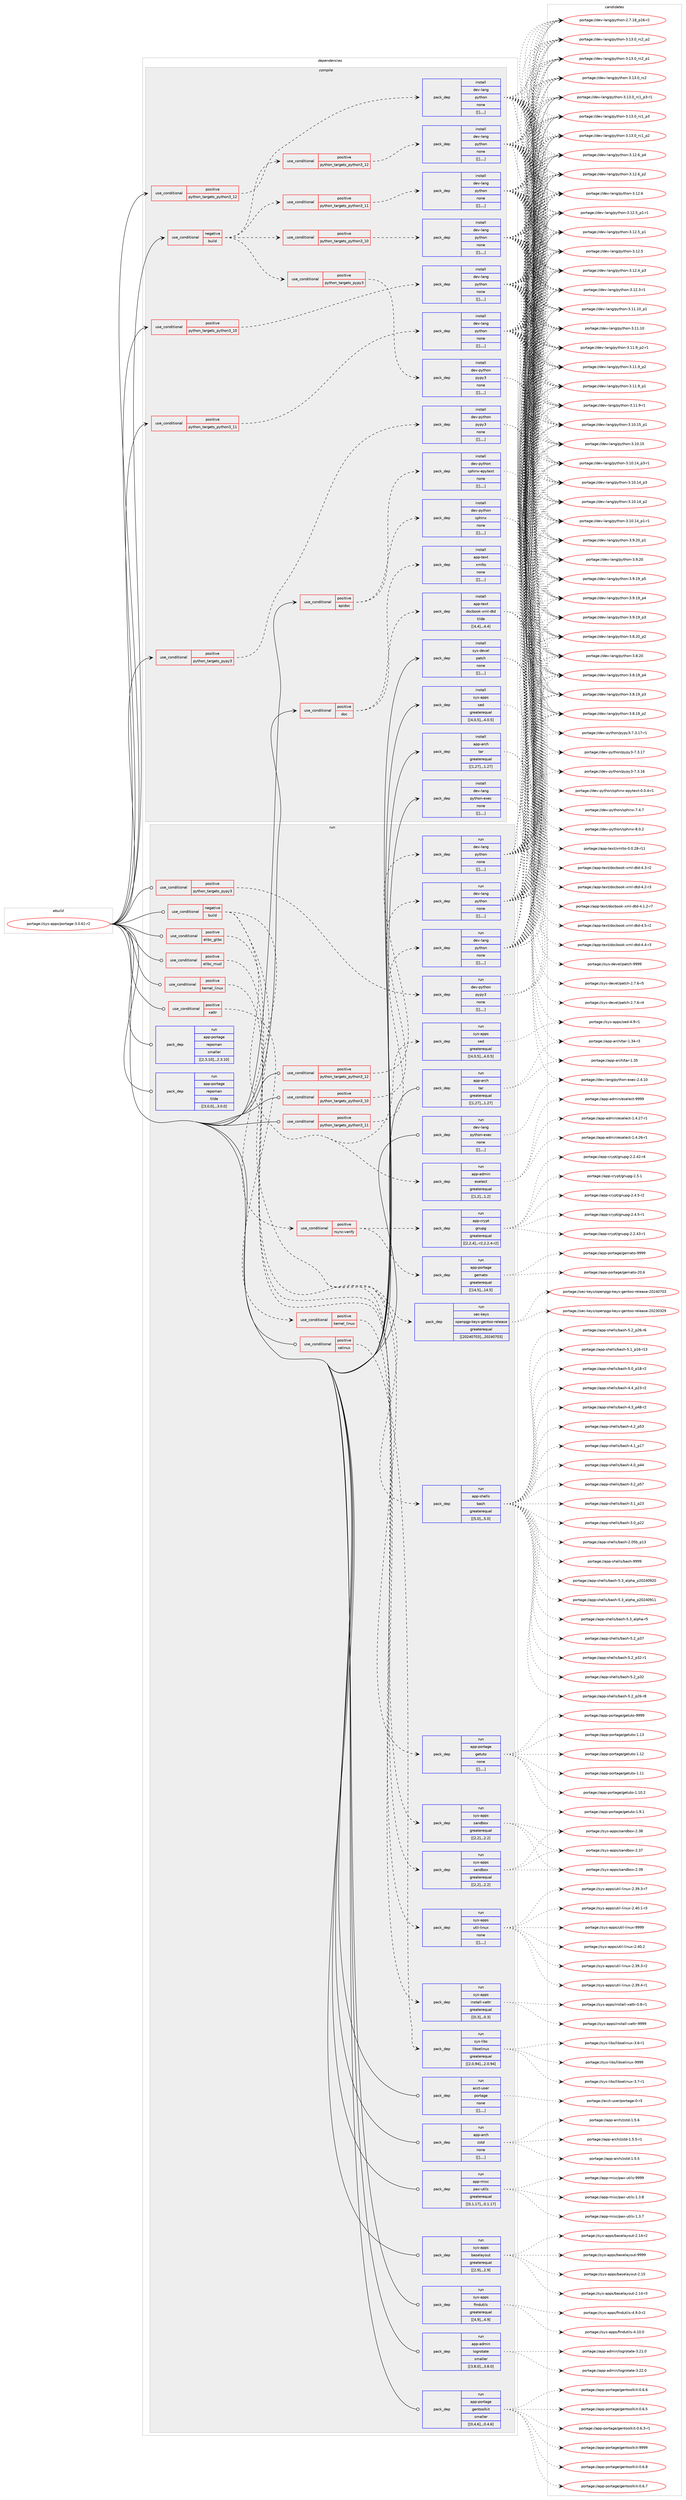 digraph prolog {

# *************
# Graph options
# *************

newrank=true;
concentrate=true;
compound=true;
graph [rankdir=LR,fontname=Helvetica,fontsize=10,ranksep=1.5];#, ranksep=2.5, nodesep=0.2];
edge  [arrowhead=vee];
node  [fontname=Helvetica,fontsize=10];

# **********
# The ebuild
# **********

subgraph cluster_leftcol {
color=gray;
label=<<i>ebuild</i>>;
id [label="portage://sys-apps/portage-3.0.61-r2", color=red, width=4, href="../sys-apps/portage-3.0.61-r2.svg"];
}

# ****************
# The dependencies
# ****************

subgraph cluster_midcol {
color=gray;
label=<<i>dependencies</i>>;
subgraph cluster_compile {
fillcolor="#eeeeee";
style=filled;
label=<<i>compile</i>>;
subgraph cond2965 {
dependency8366 [label=<<TABLE BORDER="0" CELLBORDER="1" CELLSPACING="0" CELLPADDING="4"><TR><TD ROWSPAN="3" CELLPADDING="10">use_conditional</TD></TR><TR><TD>negative</TD></TR><TR><TD>build</TD></TR></TABLE>>, shape=none, color=red];
subgraph cond2966 {
dependency8367 [label=<<TABLE BORDER="0" CELLBORDER="1" CELLSPACING="0" CELLPADDING="4"><TR><TD ROWSPAN="3" CELLPADDING="10">use_conditional</TD></TR><TR><TD>positive</TD></TR><TR><TD>python_targets_pypy3</TD></TR></TABLE>>, shape=none, color=red];
subgraph pack5376 {
dependency8368 [label=<<TABLE BORDER="0" CELLBORDER="1" CELLSPACING="0" CELLPADDING="4" WIDTH="220"><TR><TD ROWSPAN="6" CELLPADDING="30">pack_dep</TD></TR><TR><TD WIDTH="110">install</TD></TR><TR><TD>dev-python</TD></TR><TR><TD>pypy3</TD></TR><TR><TD>none</TD></TR><TR><TD>[[],,,,]</TD></TR></TABLE>>, shape=none, color=blue];
}
dependency8367:e -> dependency8368:w [weight=20,style="dashed",arrowhead="vee"];
}
dependency8366:e -> dependency8367:w [weight=20,style="dashed",arrowhead="vee"];
subgraph cond2967 {
dependency8369 [label=<<TABLE BORDER="0" CELLBORDER="1" CELLSPACING="0" CELLPADDING="4"><TR><TD ROWSPAN="3" CELLPADDING="10">use_conditional</TD></TR><TR><TD>positive</TD></TR><TR><TD>python_targets_python3_10</TD></TR></TABLE>>, shape=none, color=red];
subgraph pack5377 {
dependency8370 [label=<<TABLE BORDER="0" CELLBORDER="1" CELLSPACING="0" CELLPADDING="4" WIDTH="220"><TR><TD ROWSPAN="6" CELLPADDING="30">pack_dep</TD></TR><TR><TD WIDTH="110">install</TD></TR><TR><TD>dev-lang</TD></TR><TR><TD>python</TD></TR><TR><TD>none</TD></TR><TR><TD>[[],,,,]</TD></TR></TABLE>>, shape=none, color=blue];
}
dependency8369:e -> dependency8370:w [weight=20,style="dashed",arrowhead="vee"];
}
dependency8366:e -> dependency8369:w [weight=20,style="dashed",arrowhead="vee"];
subgraph cond2968 {
dependency8371 [label=<<TABLE BORDER="0" CELLBORDER="1" CELLSPACING="0" CELLPADDING="4"><TR><TD ROWSPAN="3" CELLPADDING="10">use_conditional</TD></TR><TR><TD>positive</TD></TR><TR><TD>python_targets_python3_11</TD></TR></TABLE>>, shape=none, color=red];
subgraph pack5378 {
dependency8372 [label=<<TABLE BORDER="0" CELLBORDER="1" CELLSPACING="0" CELLPADDING="4" WIDTH="220"><TR><TD ROWSPAN="6" CELLPADDING="30">pack_dep</TD></TR><TR><TD WIDTH="110">install</TD></TR><TR><TD>dev-lang</TD></TR><TR><TD>python</TD></TR><TR><TD>none</TD></TR><TR><TD>[[],,,,]</TD></TR></TABLE>>, shape=none, color=blue];
}
dependency8371:e -> dependency8372:w [weight=20,style="dashed",arrowhead="vee"];
}
dependency8366:e -> dependency8371:w [weight=20,style="dashed",arrowhead="vee"];
subgraph cond2969 {
dependency8373 [label=<<TABLE BORDER="0" CELLBORDER="1" CELLSPACING="0" CELLPADDING="4"><TR><TD ROWSPAN="3" CELLPADDING="10">use_conditional</TD></TR><TR><TD>positive</TD></TR><TR><TD>python_targets_python3_12</TD></TR></TABLE>>, shape=none, color=red];
subgraph pack5379 {
dependency8374 [label=<<TABLE BORDER="0" CELLBORDER="1" CELLSPACING="0" CELLPADDING="4" WIDTH="220"><TR><TD ROWSPAN="6" CELLPADDING="30">pack_dep</TD></TR><TR><TD WIDTH="110">install</TD></TR><TR><TD>dev-lang</TD></TR><TR><TD>python</TD></TR><TR><TD>none</TD></TR><TR><TD>[[],,,,]</TD></TR></TABLE>>, shape=none, color=blue];
}
dependency8373:e -> dependency8374:w [weight=20,style="dashed",arrowhead="vee"];
}
dependency8366:e -> dependency8373:w [weight=20,style="dashed",arrowhead="vee"];
}
id:e -> dependency8366:w [weight=20,style="solid",arrowhead="vee"];
subgraph cond2970 {
dependency8375 [label=<<TABLE BORDER="0" CELLBORDER="1" CELLSPACING="0" CELLPADDING="4"><TR><TD ROWSPAN="3" CELLPADDING="10">use_conditional</TD></TR><TR><TD>positive</TD></TR><TR><TD>apidoc</TD></TR></TABLE>>, shape=none, color=red];
subgraph pack5380 {
dependency8376 [label=<<TABLE BORDER="0" CELLBORDER="1" CELLSPACING="0" CELLPADDING="4" WIDTH="220"><TR><TD ROWSPAN="6" CELLPADDING="30">pack_dep</TD></TR><TR><TD WIDTH="110">install</TD></TR><TR><TD>dev-python</TD></TR><TR><TD>sphinx</TD></TR><TR><TD>none</TD></TR><TR><TD>[[],,,,]</TD></TR></TABLE>>, shape=none, color=blue];
}
dependency8375:e -> dependency8376:w [weight=20,style="dashed",arrowhead="vee"];
subgraph pack5381 {
dependency8377 [label=<<TABLE BORDER="0" CELLBORDER="1" CELLSPACING="0" CELLPADDING="4" WIDTH="220"><TR><TD ROWSPAN="6" CELLPADDING="30">pack_dep</TD></TR><TR><TD WIDTH="110">install</TD></TR><TR><TD>dev-python</TD></TR><TR><TD>sphinx-epytext</TD></TR><TR><TD>none</TD></TR><TR><TD>[[],,,,]</TD></TR></TABLE>>, shape=none, color=blue];
}
dependency8375:e -> dependency8377:w [weight=20,style="dashed",arrowhead="vee"];
}
id:e -> dependency8375:w [weight=20,style="solid",arrowhead="vee"];
subgraph cond2971 {
dependency8378 [label=<<TABLE BORDER="0" CELLBORDER="1" CELLSPACING="0" CELLPADDING="4"><TR><TD ROWSPAN="3" CELLPADDING="10">use_conditional</TD></TR><TR><TD>positive</TD></TR><TR><TD>doc</TD></TR></TABLE>>, shape=none, color=red];
subgraph pack5382 {
dependency8379 [label=<<TABLE BORDER="0" CELLBORDER="1" CELLSPACING="0" CELLPADDING="4" WIDTH="220"><TR><TD ROWSPAN="6" CELLPADDING="30">pack_dep</TD></TR><TR><TD WIDTH="110">install</TD></TR><TR><TD>app-text</TD></TR><TR><TD>docbook-xml-dtd</TD></TR><TR><TD>tilde</TD></TR><TR><TD>[[4,4],,,4.4]</TD></TR></TABLE>>, shape=none, color=blue];
}
dependency8378:e -> dependency8379:w [weight=20,style="dashed",arrowhead="vee"];
subgraph pack5383 {
dependency8380 [label=<<TABLE BORDER="0" CELLBORDER="1" CELLSPACING="0" CELLPADDING="4" WIDTH="220"><TR><TD ROWSPAN="6" CELLPADDING="30">pack_dep</TD></TR><TR><TD WIDTH="110">install</TD></TR><TR><TD>app-text</TD></TR><TR><TD>xmlto</TD></TR><TR><TD>none</TD></TR><TR><TD>[[],,,,]</TD></TR></TABLE>>, shape=none, color=blue];
}
dependency8378:e -> dependency8380:w [weight=20,style="dashed",arrowhead="vee"];
}
id:e -> dependency8378:w [weight=20,style="solid",arrowhead="vee"];
subgraph cond2972 {
dependency8381 [label=<<TABLE BORDER="0" CELLBORDER="1" CELLSPACING="0" CELLPADDING="4"><TR><TD ROWSPAN="3" CELLPADDING="10">use_conditional</TD></TR><TR><TD>positive</TD></TR><TR><TD>python_targets_pypy3</TD></TR></TABLE>>, shape=none, color=red];
subgraph pack5384 {
dependency8382 [label=<<TABLE BORDER="0" CELLBORDER="1" CELLSPACING="0" CELLPADDING="4" WIDTH="220"><TR><TD ROWSPAN="6" CELLPADDING="30">pack_dep</TD></TR><TR><TD WIDTH="110">install</TD></TR><TR><TD>dev-python</TD></TR><TR><TD>pypy3</TD></TR><TR><TD>none</TD></TR><TR><TD>[[],,,,]</TD></TR></TABLE>>, shape=none, color=blue];
}
dependency8381:e -> dependency8382:w [weight=20,style="dashed",arrowhead="vee"];
}
id:e -> dependency8381:w [weight=20,style="solid",arrowhead="vee"];
subgraph cond2973 {
dependency8383 [label=<<TABLE BORDER="0" CELLBORDER="1" CELLSPACING="0" CELLPADDING="4"><TR><TD ROWSPAN="3" CELLPADDING="10">use_conditional</TD></TR><TR><TD>positive</TD></TR><TR><TD>python_targets_python3_10</TD></TR></TABLE>>, shape=none, color=red];
subgraph pack5385 {
dependency8384 [label=<<TABLE BORDER="0" CELLBORDER="1" CELLSPACING="0" CELLPADDING="4" WIDTH="220"><TR><TD ROWSPAN="6" CELLPADDING="30">pack_dep</TD></TR><TR><TD WIDTH="110">install</TD></TR><TR><TD>dev-lang</TD></TR><TR><TD>python</TD></TR><TR><TD>none</TD></TR><TR><TD>[[],,,,]</TD></TR></TABLE>>, shape=none, color=blue];
}
dependency8383:e -> dependency8384:w [weight=20,style="dashed",arrowhead="vee"];
}
id:e -> dependency8383:w [weight=20,style="solid",arrowhead="vee"];
subgraph cond2974 {
dependency8385 [label=<<TABLE BORDER="0" CELLBORDER="1" CELLSPACING="0" CELLPADDING="4"><TR><TD ROWSPAN="3" CELLPADDING="10">use_conditional</TD></TR><TR><TD>positive</TD></TR><TR><TD>python_targets_python3_11</TD></TR></TABLE>>, shape=none, color=red];
subgraph pack5386 {
dependency8386 [label=<<TABLE BORDER="0" CELLBORDER="1" CELLSPACING="0" CELLPADDING="4" WIDTH="220"><TR><TD ROWSPAN="6" CELLPADDING="30">pack_dep</TD></TR><TR><TD WIDTH="110">install</TD></TR><TR><TD>dev-lang</TD></TR><TR><TD>python</TD></TR><TR><TD>none</TD></TR><TR><TD>[[],,,,]</TD></TR></TABLE>>, shape=none, color=blue];
}
dependency8385:e -> dependency8386:w [weight=20,style="dashed",arrowhead="vee"];
}
id:e -> dependency8385:w [weight=20,style="solid",arrowhead="vee"];
subgraph cond2975 {
dependency8387 [label=<<TABLE BORDER="0" CELLBORDER="1" CELLSPACING="0" CELLPADDING="4"><TR><TD ROWSPAN="3" CELLPADDING="10">use_conditional</TD></TR><TR><TD>positive</TD></TR><TR><TD>python_targets_python3_12</TD></TR></TABLE>>, shape=none, color=red];
subgraph pack5387 {
dependency8388 [label=<<TABLE BORDER="0" CELLBORDER="1" CELLSPACING="0" CELLPADDING="4" WIDTH="220"><TR><TD ROWSPAN="6" CELLPADDING="30">pack_dep</TD></TR><TR><TD WIDTH="110">install</TD></TR><TR><TD>dev-lang</TD></TR><TR><TD>python</TD></TR><TR><TD>none</TD></TR><TR><TD>[[],,,,]</TD></TR></TABLE>>, shape=none, color=blue];
}
dependency8387:e -> dependency8388:w [weight=20,style="dashed",arrowhead="vee"];
}
id:e -> dependency8387:w [weight=20,style="solid",arrowhead="vee"];
subgraph pack5388 {
dependency8389 [label=<<TABLE BORDER="0" CELLBORDER="1" CELLSPACING="0" CELLPADDING="4" WIDTH="220"><TR><TD ROWSPAN="6" CELLPADDING="30">pack_dep</TD></TR><TR><TD WIDTH="110">install</TD></TR><TR><TD>app-arch</TD></TR><TR><TD>tar</TD></TR><TR><TD>greaterequal</TD></TR><TR><TD>[[1,27],,,1.27]</TD></TR></TABLE>>, shape=none, color=blue];
}
id:e -> dependency8389:w [weight=20,style="solid",arrowhead="vee"];
subgraph pack5389 {
dependency8390 [label=<<TABLE BORDER="0" CELLBORDER="1" CELLSPACING="0" CELLPADDING="4" WIDTH="220"><TR><TD ROWSPAN="6" CELLPADDING="30">pack_dep</TD></TR><TR><TD WIDTH="110">install</TD></TR><TR><TD>dev-lang</TD></TR><TR><TD>python-exec</TD></TR><TR><TD>none</TD></TR><TR><TD>[[],,,,]</TD></TR></TABLE>>, shape=none, color=blue];
}
id:e -> dependency8390:w [weight=20,style="solid",arrowhead="vee"];
subgraph pack5390 {
dependency8391 [label=<<TABLE BORDER="0" CELLBORDER="1" CELLSPACING="0" CELLPADDING="4" WIDTH="220"><TR><TD ROWSPAN="6" CELLPADDING="30">pack_dep</TD></TR><TR><TD WIDTH="110">install</TD></TR><TR><TD>sys-apps</TD></TR><TR><TD>sed</TD></TR><TR><TD>greaterequal</TD></TR><TR><TD>[[4,0,5],,,4.0.5]</TD></TR></TABLE>>, shape=none, color=blue];
}
id:e -> dependency8391:w [weight=20,style="solid",arrowhead="vee"];
subgraph pack5391 {
dependency8392 [label=<<TABLE BORDER="0" CELLBORDER="1" CELLSPACING="0" CELLPADDING="4" WIDTH="220"><TR><TD ROWSPAN="6" CELLPADDING="30">pack_dep</TD></TR><TR><TD WIDTH="110">install</TD></TR><TR><TD>sys-devel</TD></TR><TR><TD>patch</TD></TR><TR><TD>none</TD></TR><TR><TD>[[],,,,]</TD></TR></TABLE>>, shape=none, color=blue];
}
id:e -> dependency8392:w [weight=20,style="solid",arrowhead="vee"];
}
subgraph cluster_compileandrun {
fillcolor="#eeeeee";
style=filled;
label=<<i>compile and run</i>>;
}
subgraph cluster_run {
fillcolor="#eeeeee";
style=filled;
label=<<i>run</i>>;
subgraph cond2976 {
dependency8393 [label=<<TABLE BORDER="0" CELLBORDER="1" CELLSPACING="0" CELLPADDING="4"><TR><TD ROWSPAN="3" CELLPADDING="10">use_conditional</TD></TR><TR><TD>negative</TD></TR><TR><TD>build</TD></TR></TABLE>>, shape=none, color=red];
subgraph pack5392 {
dependency8394 [label=<<TABLE BORDER="0" CELLBORDER="1" CELLSPACING="0" CELLPADDING="4" WIDTH="220"><TR><TD ROWSPAN="6" CELLPADDING="30">pack_dep</TD></TR><TR><TD WIDTH="110">run</TD></TR><TR><TD>app-admin</TD></TR><TR><TD>eselect</TD></TR><TR><TD>greaterequal</TD></TR><TR><TD>[[1,2],,,1.2]</TD></TR></TABLE>>, shape=none, color=blue];
}
dependency8393:e -> dependency8394:w [weight=20,style="dashed",arrowhead="vee"];
subgraph pack5393 {
dependency8395 [label=<<TABLE BORDER="0" CELLBORDER="1" CELLSPACING="0" CELLPADDING="4" WIDTH="220"><TR><TD ROWSPAN="6" CELLPADDING="30">pack_dep</TD></TR><TR><TD WIDTH="110">run</TD></TR><TR><TD>app-portage</TD></TR><TR><TD>getuto</TD></TR><TR><TD>none</TD></TR><TR><TD>[[],,,,]</TD></TR></TABLE>>, shape=none, color=blue];
}
dependency8393:e -> dependency8395:w [weight=20,style="dashed",arrowhead="vee"];
subgraph pack5394 {
dependency8396 [label=<<TABLE BORDER="0" CELLBORDER="1" CELLSPACING="0" CELLPADDING="4" WIDTH="220"><TR><TD ROWSPAN="6" CELLPADDING="30">pack_dep</TD></TR><TR><TD WIDTH="110">run</TD></TR><TR><TD>app-shells</TD></TR><TR><TD>bash</TD></TR><TR><TD>greaterequal</TD></TR><TR><TD>[[5,0],,,5.0]</TD></TR></TABLE>>, shape=none, color=blue];
}
dependency8393:e -> dependency8396:w [weight=20,style="dashed",arrowhead="vee"];
subgraph pack5395 {
dependency8397 [label=<<TABLE BORDER="0" CELLBORDER="1" CELLSPACING="0" CELLPADDING="4" WIDTH="220"><TR><TD ROWSPAN="6" CELLPADDING="30">pack_dep</TD></TR><TR><TD WIDTH="110">run</TD></TR><TR><TD>sec-keys</TD></TR><TR><TD>openpgp-keys-gentoo-release</TD></TR><TR><TD>greaterequal</TD></TR><TR><TD>[[20240703],,,20240703]</TD></TR></TABLE>>, shape=none, color=blue];
}
dependency8393:e -> dependency8397:w [weight=20,style="dashed",arrowhead="vee"];
subgraph pack5396 {
dependency8398 [label=<<TABLE BORDER="0" CELLBORDER="1" CELLSPACING="0" CELLPADDING="4" WIDTH="220"><TR><TD ROWSPAN="6" CELLPADDING="30">pack_dep</TD></TR><TR><TD WIDTH="110">run</TD></TR><TR><TD>sys-apps</TD></TR><TR><TD>sed</TD></TR><TR><TD>greaterequal</TD></TR><TR><TD>[[4,0,5],,,4.0.5]</TD></TR></TABLE>>, shape=none, color=blue];
}
dependency8393:e -> dependency8398:w [weight=20,style="dashed",arrowhead="vee"];
subgraph cond2977 {
dependency8399 [label=<<TABLE BORDER="0" CELLBORDER="1" CELLSPACING="0" CELLPADDING="4"><TR><TD ROWSPAN="3" CELLPADDING="10">use_conditional</TD></TR><TR><TD>positive</TD></TR><TR><TD>rsync-verify</TD></TR></TABLE>>, shape=none, color=red];
subgraph pack5397 {
dependency8400 [label=<<TABLE BORDER="0" CELLBORDER="1" CELLSPACING="0" CELLPADDING="4" WIDTH="220"><TR><TD ROWSPAN="6" CELLPADDING="30">pack_dep</TD></TR><TR><TD WIDTH="110">run</TD></TR><TR><TD>app-crypt</TD></TR><TR><TD>gnupg</TD></TR><TR><TD>greaterequal</TD></TR><TR><TD>[[2,2,4],,-r2,2.2.4-r2]</TD></TR></TABLE>>, shape=none, color=blue];
}
dependency8399:e -> dependency8400:w [weight=20,style="dashed",arrowhead="vee"];
subgraph pack5398 {
dependency8401 [label=<<TABLE BORDER="0" CELLBORDER="1" CELLSPACING="0" CELLPADDING="4" WIDTH="220"><TR><TD ROWSPAN="6" CELLPADDING="30">pack_dep</TD></TR><TR><TD WIDTH="110">run</TD></TR><TR><TD>app-portage</TD></TR><TR><TD>gemato</TD></TR><TR><TD>greaterequal</TD></TR><TR><TD>[[14,5],,,14.5]</TD></TR></TABLE>>, shape=none, color=blue];
}
dependency8399:e -> dependency8401:w [weight=20,style="dashed",arrowhead="vee"];
}
dependency8393:e -> dependency8399:w [weight=20,style="dashed",arrowhead="vee"];
}
id:e -> dependency8393:w [weight=20,style="solid",arrowhead="odot"];
subgraph cond2978 {
dependency8402 [label=<<TABLE BORDER="0" CELLBORDER="1" CELLSPACING="0" CELLPADDING="4"><TR><TD ROWSPAN="3" CELLPADDING="10">use_conditional</TD></TR><TR><TD>positive</TD></TR><TR><TD>elibc_glibc</TD></TR></TABLE>>, shape=none, color=red];
subgraph pack5399 {
dependency8403 [label=<<TABLE BORDER="0" CELLBORDER="1" CELLSPACING="0" CELLPADDING="4" WIDTH="220"><TR><TD ROWSPAN="6" CELLPADDING="30">pack_dep</TD></TR><TR><TD WIDTH="110">run</TD></TR><TR><TD>sys-apps</TD></TR><TR><TD>sandbox</TD></TR><TR><TD>greaterequal</TD></TR><TR><TD>[[2,2],,,2.2]</TD></TR></TABLE>>, shape=none, color=blue];
}
dependency8402:e -> dependency8403:w [weight=20,style="dashed",arrowhead="vee"];
}
id:e -> dependency8402:w [weight=20,style="solid",arrowhead="odot"];
subgraph cond2979 {
dependency8404 [label=<<TABLE BORDER="0" CELLBORDER="1" CELLSPACING="0" CELLPADDING="4"><TR><TD ROWSPAN="3" CELLPADDING="10">use_conditional</TD></TR><TR><TD>positive</TD></TR><TR><TD>elibc_musl</TD></TR></TABLE>>, shape=none, color=red];
subgraph pack5400 {
dependency8405 [label=<<TABLE BORDER="0" CELLBORDER="1" CELLSPACING="0" CELLPADDING="4" WIDTH="220"><TR><TD ROWSPAN="6" CELLPADDING="30">pack_dep</TD></TR><TR><TD WIDTH="110">run</TD></TR><TR><TD>sys-apps</TD></TR><TR><TD>sandbox</TD></TR><TR><TD>greaterequal</TD></TR><TR><TD>[[2,2],,,2.2]</TD></TR></TABLE>>, shape=none, color=blue];
}
dependency8404:e -> dependency8405:w [weight=20,style="dashed",arrowhead="vee"];
}
id:e -> dependency8404:w [weight=20,style="solid",arrowhead="odot"];
subgraph cond2980 {
dependency8406 [label=<<TABLE BORDER="0" CELLBORDER="1" CELLSPACING="0" CELLPADDING="4"><TR><TD ROWSPAN="3" CELLPADDING="10">use_conditional</TD></TR><TR><TD>positive</TD></TR><TR><TD>kernel_linux</TD></TR></TABLE>>, shape=none, color=red];
subgraph pack5401 {
dependency8407 [label=<<TABLE BORDER="0" CELLBORDER="1" CELLSPACING="0" CELLPADDING="4" WIDTH="220"><TR><TD ROWSPAN="6" CELLPADDING="30">pack_dep</TD></TR><TR><TD WIDTH="110">run</TD></TR><TR><TD>sys-apps</TD></TR><TR><TD>util-linux</TD></TR><TR><TD>none</TD></TR><TR><TD>[[],,,,]</TD></TR></TABLE>>, shape=none, color=blue];
}
dependency8406:e -> dependency8407:w [weight=20,style="dashed",arrowhead="vee"];
}
id:e -> dependency8406:w [weight=20,style="solid",arrowhead="odot"];
subgraph cond2981 {
dependency8408 [label=<<TABLE BORDER="0" CELLBORDER="1" CELLSPACING="0" CELLPADDING="4"><TR><TD ROWSPAN="3" CELLPADDING="10">use_conditional</TD></TR><TR><TD>positive</TD></TR><TR><TD>python_targets_pypy3</TD></TR></TABLE>>, shape=none, color=red];
subgraph pack5402 {
dependency8409 [label=<<TABLE BORDER="0" CELLBORDER="1" CELLSPACING="0" CELLPADDING="4" WIDTH="220"><TR><TD ROWSPAN="6" CELLPADDING="30">pack_dep</TD></TR><TR><TD WIDTH="110">run</TD></TR><TR><TD>dev-python</TD></TR><TR><TD>pypy3</TD></TR><TR><TD>none</TD></TR><TR><TD>[[],,,,]</TD></TR></TABLE>>, shape=none, color=blue];
}
dependency8408:e -> dependency8409:w [weight=20,style="dashed",arrowhead="vee"];
}
id:e -> dependency8408:w [weight=20,style="solid",arrowhead="odot"];
subgraph cond2982 {
dependency8410 [label=<<TABLE BORDER="0" CELLBORDER="1" CELLSPACING="0" CELLPADDING="4"><TR><TD ROWSPAN="3" CELLPADDING="10">use_conditional</TD></TR><TR><TD>positive</TD></TR><TR><TD>python_targets_python3_10</TD></TR></TABLE>>, shape=none, color=red];
subgraph pack5403 {
dependency8411 [label=<<TABLE BORDER="0" CELLBORDER="1" CELLSPACING="0" CELLPADDING="4" WIDTH="220"><TR><TD ROWSPAN="6" CELLPADDING="30">pack_dep</TD></TR><TR><TD WIDTH="110">run</TD></TR><TR><TD>dev-lang</TD></TR><TR><TD>python</TD></TR><TR><TD>none</TD></TR><TR><TD>[[],,,,]</TD></TR></TABLE>>, shape=none, color=blue];
}
dependency8410:e -> dependency8411:w [weight=20,style="dashed",arrowhead="vee"];
}
id:e -> dependency8410:w [weight=20,style="solid",arrowhead="odot"];
subgraph cond2983 {
dependency8412 [label=<<TABLE BORDER="0" CELLBORDER="1" CELLSPACING="0" CELLPADDING="4"><TR><TD ROWSPAN="3" CELLPADDING="10">use_conditional</TD></TR><TR><TD>positive</TD></TR><TR><TD>python_targets_python3_11</TD></TR></TABLE>>, shape=none, color=red];
subgraph pack5404 {
dependency8413 [label=<<TABLE BORDER="0" CELLBORDER="1" CELLSPACING="0" CELLPADDING="4" WIDTH="220"><TR><TD ROWSPAN="6" CELLPADDING="30">pack_dep</TD></TR><TR><TD WIDTH="110">run</TD></TR><TR><TD>dev-lang</TD></TR><TR><TD>python</TD></TR><TR><TD>none</TD></TR><TR><TD>[[],,,,]</TD></TR></TABLE>>, shape=none, color=blue];
}
dependency8412:e -> dependency8413:w [weight=20,style="dashed",arrowhead="vee"];
}
id:e -> dependency8412:w [weight=20,style="solid",arrowhead="odot"];
subgraph cond2984 {
dependency8414 [label=<<TABLE BORDER="0" CELLBORDER="1" CELLSPACING="0" CELLPADDING="4"><TR><TD ROWSPAN="3" CELLPADDING="10">use_conditional</TD></TR><TR><TD>positive</TD></TR><TR><TD>python_targets_python3_12</TD></TR></TABLE>>, shape=none, color=red];
subgraph pack5405 {
dependency8415 [label=<<TABLE BORDER="0" CELLBORDER="1" CELLSPACING="0" CELLPADDING="4" WIDTH="220"><TR><TD ROWSPAN="6" CELLPADDING="30">pack_dep</TD></TR><TR><TD WIDTH="110">run</TD></TR><TR><TD>dev-lang</TD></TR><TR><TD>python</TD></TR><TR><TD>none</TD></TR><TR><TD>[[],,,,]</TD></TR></TABLE>>, shape=none, color=blue];
}
dependency8414:e -> dependency8415:w [weight=20,style="dashed",arrowhead="vee"];
}
id:e -> dependency8414:w [weight=20,style="solid",arrowhead="odot"];
subgraph cond2985 {
dependency8416 [label=<<TABLE BORDER="0" CELLBORDER="1" CELLSPACING="0" CELLPADDING="4"><TR><TD ROWSPAN="3" CELLPADDING="10">use_conditional</TD></TR><TR><TD>positive</TD></TR><TR><TD>selinux</TD></TR></TABLE>>, shape=none, color=red];
subgraph pack5406 {
dependency8417 [label=<<TABLE BORDER="0" CELLBORDER="1" CELLSPACING="0" CELLPADDING="4" WIDTH="220"><TR><TD ROWSPAN="6" CELLPADDING="30">pack_dep</TD></TR><TR><TD WIDTH="110">run</TD></TR><TR><TD>sys-libs</TD></TR><TR><TD>libselinux</TD></TR><TR><TD>greaterequal</TD></TR><TR><TD>[[2,0,94],,,2.0.94]</TD></TR></TABLE>>, shape=none, color=blue];
}
dependency8416:e -> dependency8417:w [weight=20,style="dashed",arrowhead="vee"];
}
id:e -> dependency8416:w [weight=20,style="solid",arrowhead="odot"];
subgraph cond2986 {
dependency8418 [label=<<TABLE BORDER="0" CELLBORDER="1" CELLSPACING="0" CELLPADDING="4"><TR><TD ROWSPAN="3" CELLPADDING="10">use_conditional</TD></TR><TR><TD>positive</TD></TR><TR><TD>xattr</TD></TR></TABLE>>, shape=none, color=red];
subgraph cond2987 {
dependency8419 [label=<<TABLE BORDER="0" CELLBORDER="1" CELLSPACING="0" CELLPADDING="4"><TR><TD ROWSPAN="3" CELLPADDING="10">use_conditional</TD></TR><TR><TD>positive</TD></TR><TR><TD>kernel_linux</TD></TR></TABLE>>, shape=none, color=red];
subgraph pack5407 {
dependency8420 [label=<<TABLE BORDER="0" CELLBORDER="1" CELLSPACING="0" CELLPADDING="4" WIDTH="220"><TR><TD ROWSPAN="6" CELLPADDING="30">pack_dep</TD></TR><TR><TD WIDTH="110">run</TD></TR><TR><TD>sys-apps</TD></TR><TR><TD>install-xattr</TD></TR><TR><TD>greaterequal</TD></TR><TR><TD>[[0,3],,,0.3]</TD></TR></TABLE>>, shape=none, color=blue];
}
dependency8419:e -> dependency8420:w [weight=20,style="dashed",arrowhead="vee"];
}
dependency8418:e -> dependency8419:w [weight=20,style="dashed",arrowhead="vee"];
}
id:e -> dependency8418:w [weight=20,style="solid",arrowhead="odot"];
subgraph pack5408 {
dependency8421 [label=<<TABLE BORDER="0" CELLBORDER="1" CELLSPACING="0" CELLPADDING="4" WIDTH="220"><TR><TD ROWSPAN="6" CELLPADDING="30">pack_dep</TD></TR><TR><TD WIDTH="110">run</TD></TR><TR><TD>acct-user</TD></TR><TR><TD>portage</TD></TR><TR><TD>none</TD></TR><TR><TD>[[],,,,]</TD></TR></TABLE>>, shape=none, color=blue];
}
id:e -> dependency8421:w [weight=20,style="solid",arrowhead="odot"];
subgraph pack5409 {
dependency8422 [label=<<TABLE BORDER="0" CELLBORDER="1" CELLSPACING="0" CELLPADDING="4" WIDTH="220"><TR><TD ROWSPAN="6" CELLPADDING="30">pack_dep</TD></TR><TR><TD WIDTH="110">run</TD></TR><TR><TD>app-arch</TD></TR><TR><TD>tar</TD></TR><TR><TD>greaterequal</TD></TR><TR><TD>[[1,27],,,1.27]</TD></TR></TABLE>>, shape=none, color=blue];
}
id:e -> dependency8422:w [weight=20,style="solid",arrowhead="odot"];
subgraph pack5410 {
dependency8423 [label=<<TABLE BORDER="0" CELLBORDER="1" CELLSPACING="0" CELLPADDING="4" WIDTH="220"><TR><TD ROWSPAN="6" CELLPADDING="30">pack_dep</TD></TR><TR><TD WIDTH="110">run</TD></TR><TR><TD>app-arch</TD></TR><TR><TD>zstd</TD></TR><TR><TD>none</TD></TR><TR><TD>[[],,,,]</TD></TR></TABLE>>, shape=none, color=blue];
}
id:e -> dependency8423:w [weight=20,style="solid",arrowhead="odot"];
subgraph pack5411 {
dependency8424 [label=<<TABLE BORDER="0" CELLBORDER="1" CELLSPACING="0" CELLPADDING="4" WIDTH="220"><TR><TD ROWSPAN="6" CELLPADDING="30">pack_dep</TD></TR><TR><TD WIDTH="110">run</TD></TR><TR><TD>app-misc</TD></TR><TR><TD>pax-utils</TD></TR><TR><TD>greaterequal</TD></TR><TR><TD>[[0,1,17],,,0.1.17]</TD></TR></TABLE>>, shape=none, color=blue];
}
id:e -> dependency8424:w [weight=20,style="solid",arrowhead="odot"];
subgraph pack5412 {
dependency8425 [label=<<TABLE BORDER="0" CELLBORDER="1" CELLSPACING="0" CELLPADDING="4" WIDTH="220"><TR><TD ROWSPAN="6" CELLPADDING="30">pack_dep</TD></TR><TR><TD WIDTH="110">run</TD></TR><TR><TD>dev-lang</TD></TR><TR><TD>python-exec</TD></TR><TR><TD>none</TD></TR><TR><TD>[[],,,,]</TD></TR></TABLE>>, shape=none, color=blue];
}
id:e -> dependency8425:w [weight=20,style="solid",arrowhead="odot"];
subgraph pack5413 {
dependency8426 [label=<<TABLE BORDER="0" CELLBORDER="1" CELLSPACING="0" CELLPADDING="4" WIDTH="220"><TR><TD ROWSPAN="6" CELLPADDING="30">pack_dep</TD></TR><TR><TD WIDTH="110">run</TD></TR><TR><TD>sys-apps</TD></TR><TR><TD>baselayout</TD></TR><TR><TD>greaterequal</TD></TR><TR><TD>[[2,9],,,2.9]</TD></TR></TABLE>>, shape=none, color=blue];
}
id:e -> dependency8426:w [weight=20,style="solid",arrowhead="odot"];
subgraph pack5414 {
dependency8427 [label=<<TABLE BORDER="0" CELLBORDER="1" CELLSPACING="0" CELLPADDING="4" WIDTH="220"><TR><TD ROWSPAN="6" CELLPADDING="30">pack_dep</TD></TR><TR><TD WIDTH="110">run</TD></TR><TR><TD>sys-apps</TD></TR><TR><TD>findutils</TD></TR><TR><TD>greaterequal</TD></TR><TR><TD>[[4,9],,,4.9]</TD></TR></TABLE>>, shape=none, color=blue];
}
id:e -> dependency8427:w [weight=20,style="solid",arrowhead="odot"];
subgraph pack5415 {
dependency8428 [label=<<TABLE BORDER="0" CELLBORDER="1" CELLSPACING="0" CELLPADDING="4" WIDTH="220"><TR><TD ROWSPAN="6" CELLPADDING="30">pack_dep</TD></TR><TR><TD WIDTH="110">run</TD></TR><TR><TD>app-admin</TD></TR><TR><TD>logrotate</TD></TR><TR><TD>smaller</TD></TR><TR><TD>[[3,8,0],,,3.8.0]</TD></TR></TABLE>>, shape=none, color=blue];
}
id:e -> dependency8428:w [weight=20,style="solid",arrowhead="odot"];
subgraph pack5416 {
dependency8429 [label=<<TABLE BORDER="0" CELLBORDER="1" CELLSPACING="0" CELLPADDING="4" WIDTH="220"><TR><TD ROWSPAN="6" CELLPADDING="30">pack_dep</TD></TR><TR><TD WIDTH="110">run</TD></TR><TR><TD>app-portage</TD></TR><TR><TD>gentoolkit</TD></TR><TR><TD>smaller</TD></TR><TR><TD>[[0,4,6],,,0.4.6]</TD></TR></TABLE>>, shape=none, color=blue];
}
id:e -> dependency8429:w [weight=20,style="solid",arrowhead="odot"];
subgraph pack5417 {
dependency8430 [label=<<TABLE BORDER="0" CELLBORDER="1" CELLSPACING="0" CELLPADDING="4" WIDTH="220"><TR><TD ROWSPAN="6" CELLPADDING="30">pack_dep</TD></TR><TR><TD WIDTH="110">run</TD></TR><TR><TD>app-portage</TD></TR><TR><TD>repoman</TD></TR><TR><TD>smaller</TD></TR><TR><TD>[[2,3,10],,,2.3.10]</TD></TR></TABLE>>, shape=none, color=blue];
}
id:e -> dependency8430:w [weight=20,style="solid",arrowhead="odot"];
subgraph pack5418 {
dependency8431 [label=<<TABLE BORDER="0" CELLBORDER="1" CELLSPACING="0" CELLPADDING="4" WIDTH="220"><TR><TD ROWSPAN="6" CELLPADDING="30">pack_dep</TD></TR><TR><TD WIDTH="110">run</TD></TR><TR><TD>app-portage</TD></TR><TR><TD>repoman</TD></TR><TR><TD>tilde</TD></TR><TR><TD>[[3,0,0],,,3.0.0]</TD></TR></TABLE>>, shape=none, color=blue];
}
id:e -> dependency8431:w [weight=20,style="solid",arrowhead="odot"];
}
}

# **************
# The candidates
# **************

subgraph cluster_choices {
rank=same;
color=gray;
label=<<i>candidates</i>>;

subgraph choice5376 {
color=black;
nodesep=1;
choice100101118451121211161041111104711212111212151455546514649554511449 [label="portage://dev-python/pypy3-7.3.17-r1", color=red, width=4,href="../dev-python/pypy3-7.3.17-r1.svg"];
choice10010111845112121116104111110471121211121215145554651464955 [label="portage://dev-python/pypy3-7.3.17", color=red, width=4,href="../dev-python/pypy3-7.3.17.svg"];
choice10010111845112121116104111110471121211121215145554651464954 [label="portage://dev-python/pypy3-7.3.16", color=red, width=4,href="../dev-python/pypy3-7.3.16.svg"];
dependency8368:e -> choice100101118451121211161041111104711212111212151455546514649554511449:w [style=dotted,weight="100"];
dependency8368:e -> choice10010111845112121116104111110471121211121215145554651464955:w [style=dotted,weight="100"];
dependency8368:e -> choice10010111845112121116104111110471121211121215145554651464954:w [style=dotted,weight="100"];
}
subgraph choice5377 {
color=black;
nodesep=1;
choice100101118451089711010347112121116104111110455146495146489511499509511250 [label="portage://dev-lang/python-3.13.0_rc2_p2", color=red, width=4,href="../dev-lang/python-3.13.0_rc2_p2.svg"];
choice100101118451089711010347112121116104111110455146495146489511499509511249 [label="portage://dev-lang/python-3.13.0_rc2_p1", color=red, width=4,href="../dev-lang/python-3.13.0_rc2_p1.svg"];
choice10010111845108971101034711212111610411111045514649514648951149950 [label="portage://dev-lang/python-3.13.0_rc2", color=red, width=4,href="../dev-lang/python-3.13.0_rc2.svg"];
choice1001011184510897110103471121211161041111104551464951464895114994995112514511449 [label="portage://dev-lang/python-3.13.0_rc1_p3-r1", color=red, width=4,href="../dev-lang/python-3.13.0_rc1_p3-r1.svg"];
choice100101118451089711010347112121116104111110455146495146489511499499511251 [label="portage://dev-lang/python-3.13.0_rc1_p3", color=red, width=4,href="../dev-lang/python-3.13.0_rc1_p3.svg"];
choice100101118451089711010347112121116104111110455146495146489511499499511250 [label="portage://dev-lang/python-3.13.0_rc1_p2", color=red, width=4,href="../dev-lang/python-3.13.0_rc1_p2.svg"];
choice100101118451089711010347112121116104111110455146495046549511252 [label="portage://dev-lang/python-3.12.6_p4", color=red, width=4,href="../dev-lang/python-3.12.6_p4.svg"];
choice100101118451089711010347112121116104111110455146495046549511250 [label="portage://dev-lang/python-3.12.6_p2", color=red, width=4,href="../dev-lang/python-3.12.6_p2.svg"];
choice10010111845108971101034711212111610411111045514649504654 [label="portage://dev-lang/python-3.12.6", color=red, width=4,href="../dev-lang/python-3.12.6.svg"];
choice1001011184510897110103471121211161041111104551464950465395112494511449 [label="portage://dev-lang/python-3.12.5_p1-r1", color=red, width=4,href="../dev-lang/python-3.12.5_p1-r1.svg"];
choice100101118451089711010347112121116104111110455146495046539511249 [label="portage://dev-lang/python-3.12.5_p1", color=red, width=4,href="../dev-lang/python-3.12.5_p1.svg"];
choice10010111845108971101034711212111610411111045514649504653 [label="portage://dev-lang/python-3.12.5", color=red, width=4,href="../dev-lang/python-3.12.5.svg"];
choice100101118451089711010347112121116104111110455146495046529511251 [label="portage://dev-lang/python-3.12.4_p3", color=red, width=4,href="../dev-lang/python-3.12.4_p3.svg"];
choice100101118451089711010347112121116104111110455146495046514511449 [label="portage://dev-lang/python-3.12.3-r1", color=red, width=4,href="../dev-lang/python-3.12.3-r1.svg"];
choice10010111845108971101034711212111610411111045514649494649489511249 [label="portage://dev-lang/python-3.11.10_p1", color=red, width=4,href="../dev-lang/python-3.11.10_p1.svg"];
choice1001011184510897110103471121211161041111104551464949464948 [label="portage://dev-lang/python-3.11.10", color=red, width=4,href="../dev-lang/python-3.11.10.svg"];
choice1001011184510897110103471121211161041111104551464949465795112504511449 [label="portage://dev-lang/python-3.11.9_p2-r1", color=red, width=4,href="../dev-lang/python-3.11.9_p2-r1.svg"];
choice100101118451089711010347112121116104111110455146494946579511250 [label="portage://dev-lang/python-3.11.9_p2", color=red, width=4,href="../dev-lang/python-3.11.9_p2.svg"];
choice100101118451089711010347112121116104111110455146494946579511249 [label="portage://dev-lang/python-3.11.9_p1", color=red, width=4,href="../dev-lang/python-3.11.9_p1.svg"];
choice100101118451089711010347112121116104111110455146494946574511449 [label="portage://dev-lang/python-3.11.9-r1", color=red, width=4,href="../dev-lang/python-3.11.9-r1.svg"];
choice10010111845108971101034711212111610411111045514649484649539511249 [label="portage://dev-lang/python-3.10.15_p1", color=red, width=4,href="../dev-lang/python-3.10.15_p1.svg"];
choice1001011184510897110103471121211161041111104551464948464953 [label="portage://dev-lang/python-3.10.15", color=red, width=4,href="../dev-lang/python-3.10.15.svg"];
choice100101118451089711010347112121116104111110455146494846495295112514511449 [label="portage://dev-lang/python-3.10.14_p3-r1", color=red, width=4,href="../dev-lang/python-3.10.14_p3-r1.svg"];
choice10010111845108971101034711212111610411111045514649484649529511251 [label="portage://dev-lang/python-3.10.14_p3", color=red, width=4,href="../dev-lang/python-3.10.14_p3.svg"];
choice10010111845108971101034711212111610411111045514649484649529511250 [label="portage://dev-lang/python-3.10.14_p2", color=red, width=4,href="../dev-lang/python-3.10.14_p2.svg"];
choice100101118451089711010347112121116104111110455146494846495295112494511449 [label="portage://dev-lang/python-3.10.14_p1-r1", color=red, width=4,href="../dev-lang/python-3.10.14_p1-r1.svg"];
choice100101118451089711010347112121116104111110455146574650489511249 [label="portage://dev-lang/python-3.9.20_p1", color=red, width=4,href="../dev-lang/python-3.9.20_p1.svg"];
choice10010111845108971101034711212111610411111045514657465048 [label="portage://dev-lang/python-3.9.20", color=red, width=4,href="../dev-lang/python-3.9.20.svg"];
choice100101118451089711010347112121116104111110455146574649579511253 [label="portage://dev-lang/python-3.9.19_p5", color=red, width=4,href="../dev-lang/python-3.9.19_p5.svg"];
choice100101118451089711010347112121116104111110455146574649579511252 [label="portage://dev-lang/python-3.9.19_p4", color=red, width=4,href="../dev-lang/python-3.9.19_p4.svg"];
choice100101118451089711010347112121116104111110455146574649579511251 [label="portage://dev-lang/python-3.9.19_p3", color=red, width=4,href="../dev-lang/python-3.9.19_p3.svg"];
choice100101118451089711010347112121116104111110455146564650489511250 [label="portage://dev-lang/python-3.8.20_p2", color=red, width=4,href="../dev-lang/python-3.8.20_p2.svg"];
choice10010111845108971101034711212111610411111045514656465048 [label="portage://dev-lang/python-3.8.20", color=red, width=4,href="../dev-lang/python-3.8.20.svg"];
choice100101118451089711010347112121116104111110455146564649579511252 [label="portage://dev-lang/python-3.8.19_p4", color=red, width=4,href="../dev-lang/python-3.8.19_p4.svg"];
choice100101118451089711010347112121116104111110455146564649579511251 [label="portage://dev-lang/python-3.8.19_p3", color=red, width=4,href="../dev-lang/python-3.8.19_p3.svg"];
choice100101118451089711010347112121116104111110455146564649579511250 [label="portage://dev-lang/python-3.8.19_p2", color=red, width=4,href="../dev-lang/python-3.8.19_p2.svg"];
choice100101118451089711010347112121116104111110455046554649569511249544511450 [label="portage://dev-lang/python-2.7.18_p16-r2", color=red, width=4,href="../dev-lang/python-2.7.18_p16-r2.svg"];
dependency8370:e -> choice100101118451089711010347112121116104111110455146495146489511499509511250:w [style=dotted,weight="100"];
dependency8370:e -> choice100101118451089711010347112121116104111110455146495146489511499509511249:w [style=dotted,weight="100"];
dependency8370:e -> choice10010111845108971101034711212111610411111045514649514648951149950:w [style=dotted,weight="100"];
dependency8370:e -> choice1001011184510897110103471121211161041111104551464951464895114994995112514511449:w [style=dotted,weight="100"];
dependency8370:e -> choice100101118451089711010347112121116104111110455146495146489511499499511251:w [style=dotted,weight="100"];
dependency8370:e -> choice100101118451089711010347112121116104111110455146495146489511499499511250:w [style=dotted,weight="100"];
dependency8370:e -> choice100101118451089711010347112121116104111110455146495046549511252:w [style=dotted,weight="100"];
dependency8370:e -> choice100101118451089711010347112121116104111110455146495046549511250:w [style=dotted,weight="100"];
dependency8370:e -> choice10010111845108971101034711212111610411111045514649504654:w [style=dotted,weight="100"];
dependency8370:e -> choice1001011184510897110103471121211161041111104551464950465395112494511449:w [style=dotted,weight="100"];
dependency8370:e -> choice100101118451089711010347112121116104111110455146495046539511249:w [style=dotted,weight="100"];
dependency8370:e -> choice10010111845108971101034711212111610411111045514649504653:w [style=dotted,weight="100"];
dependency8370:e -> choice100101118451089711010347112121116104111110455146495046529511251:w [style=dotted,weight="100"];
dependency8370:e -> choice100101118451089711010347112121116104111110455146495046514511449:w [style=dotted,weight="100"];
dependency8370:e -> choice10010111845108971101034711212111610411111045514649494649489511249:w [style=dotted,weight="100"];
dependency8370:e -> choice1001011184510897110103471121211161041111104551464949464948:w [style=dotted,weight="100"];
dependency8370:e -> choice1001011184510897110103471121211161041111104551464949465795112504511449:w [style=dotted,weight="100"];
dependency8370:e -> choice100101118451089711010347112121116104111110455146494946579511250:w [style=dotted,weight="100"];
dependency8370:e -> choice100101118451089711010347112121116104111110455146494946579511249:w [style=dotted,weight="100"];
dependency8370:e -> choice100101118451089711010347112121116104111110455146494946574511449:w [style=dotted,weight="100"];
dependency8370:e -> choice10010111845108971101034711212111610411111045514649484649539511249:w [style=dotted,weight="100"];
dependency8370:e -> choice1001011184510897110103471121211161041111104551464948464953:w [style=dotted,weight="100"];
dependency8370:e -> choice100101118451089711010347112121116104111110455146494846495295112514511449:w [style=dotted,weight="100"];
dependency8370:e -> choice10010111845108971101034711212111610411111045514649484649529511251:w [style=dotted,weight="100"];
dependency8370:e -> choice10010111845108971101034711212111610411111045514649484649529511250:w [style=dotted,weight="100"];
dependency8370:e -> choice100101118451089711010347112121116104111110455146494846495295112494511449:w [style=dotted,weight="100"];
dependency8370:e -> choice100101118451089711010347112121116104111110455146574650489511249:w [style=dotted,weight="100"];
dependency8370:e -> choice10010111845108971101034711212111610411111045514657465048:w [style=dotted,weight="100"];
dependency8370:e -> choice100101118451089711010347112121116104111110455146574649579511253:w [style=dotted,weight="100"];
dependency8370:e -> choice100101118451089711010347112121116104111110455146574649579511252:w [style=dotted,weight="100"];
dependency8370:e -> choice100101118451089711010347112121116104111110455146574649579511251:w [style=dotted,weight="100"];
dependency8370:e -> choice100101118451089711010347112121116104111110455146564650489511250:w [style=dotted,weight="100"];
dependency8370:e -> choice10010111845108971101034711212111610411111045514656465048:w [style=dotted,weight="100"];
dependency8370:e -> choice100101118451089711010347112121116104111110455146564649579511252:w [style=dotted,weight="100"];
dependency8370:e -> choice100101118451089711010347112121116104111110455146564649579511251:w [style=dotted,weight="100"];
dependency8370:e -> choice100101118451089711010347112121116104111110455146564649579511250:w [style=dotted,weight="100"];
dependency8370:e -> choice100101118451089711010347112121116104111110455046554649569511249544511450:w [style=dotted,weight="100"];
}
subgraph choice5378 {
color=black;
nodesep=1;
choice100101118451089711010347112121116104111110455146495146489511499509511250 [label="portage://dev-lang/python-3.13.0_rc2_p2", color=red, width=4,href="../dev-lang/python-3.13.0_rc2_p2.svg"];
choice100101118451089711010347112121116104111110455146495146489511499509511249 [label="portage://dev-lang/python-3.13.0_rc2_p1", color=red, width=4,href="../dev-lang/python-3.13.0_rc2_p1.svg"];
choice10010111845108971101034711212111610411111045514649514648951149950 [label="portage://dev-lang/python-3.13.0_rc2", color=red, width=4,href="../dev-lang/python-3.13.0_rc2.svg"];
choice1001011184510897110103471121211161041111104551464951464895114994995112514511449 [label="portage://dev-lang/python-3.13.0_rc1_p3-r1", color=red, width=4,href="../dev-lang/python-3.13.0_rc1_p3-r1.svg"];
choice100101118451089711010347112121116104111110455146495146489511499499511251 [label="portage://dev-lang/python-3.13.0_rc1_p3", color=red, width=4,href="../dev-lang/python-3.13.0_rc1_p3.svg"];
choice100101118451089711010347112121116104111110455146495146489511499499511250 [label="portage://dev-lang/python-3.13.0_rc1_p2", color=red, width=4,href="../dev-lang/python-3.13.0_rc1_p2.svg"];
choice100101118451089711010347112121116104111110455146495046549511252 [label="portage://dev-lang/python-3.12.6_p4", color=red, width=4,href="../dev-lang/python-3.12.6_p4.svg"];
choice100101118451089711010347112121116104111110455146495046549511250 [label="portage://dev-lang/python-3.12.6_p2", color=red, width=4,href="../dev-lang/python-3.12.6_p2.svg"];
choice10010111845108971101034711212111610411111045514649504654 [label="portage://dev-lang/python-3.12.6", color=red, width=4,href="../dev-lang/python-3.12.6.svg"];
choice1001011184510897110103471121211161041111104551464950465395112494511449 [label="portage://dev-lang/python-3.12.5_p1-r1", color=red, width=4,href="../dev-lang/python-3.12.5_p1-r1.svg"];
choice100101118451089711010347112121116104111110455146495046539511249 [label="portage://dev-lang/python-3.12.5_p1", color=red, width=4,href="../dev-lang/python-3.12.5_p1.svg"];
choice10010111845108971101034711212111610411111045514649504653 [label="portage://dev-lang/python-3.12.5", color=red, width=4,href="../dev-lang/python-3.12.5.svg"];
choice100101118451089711010347112121116104111110455146495046529511251 [label="portage://dev-lang/python-3.12.4_p3", color=red, width=4,href="../dev-lang/python-3.12.4_p3.svg"];
choice100101118451089711010347112121116104111110455146495046514511449 [label="portage://dev-lang/python-3.12.3-r1", color=red, width=4,href="../dev-lang/python-3.12.3-r1.svg"];
choice10010111845108971101034711212111610411111045514649494649489511249 [label="portage://dev-lang/python-3.11.10_p1", color=red, width=4,href="../dev-lang/python-3.11.10_p1.svg"];
choice1001011184510897110103471121211161041111104551464949464948 [label="portage://dev-lang/python-3.11.10", color=red, width=4,href="../dev-lang/python-3.11.10.svg"];
choice1001011184510897110103471121211161041111104551464949465795112504511449 [label="portage://dev-lang/python-3.11.9_p2-r1", color=red, width=4,href="../dev-lang/python-3.11.9_p2-r1.svg"];
choice100101118451089711010347112121116104111110455146494946579511250 [label="portage://dev-lang/python-3.11.9_p2", color=red, width=4,href="../dev-lang/python-3.11.9_p2.svg"];
choice100101118451089711010347112121116104111110455146494946579511249 [label="portage://dev-lang/python-3.11.9_p1", color=red, width=4,href="../dev-lang/python-3.11.9_p1.svg"];
choice100101118451089711010347112121116104111110455146494946574511449 [label="portage://dev-lang/python-3.11.9-r1", color=red, width=4,href="../dev-lang/python-3.11.9-r1.svg"];
choice10010111845108971101034711212111610411111045514649484649539511249 [label="portage://dev-lang/python-3.10.15_p1", color=red, width=4,href="../dev-lang/python-3.10.15_p1.svg"];
choice1001011184510897110103471121211161041111104551464948464953 [label="portage://dev-lang/python-3.10.15", color=red, width=4,href="../dev-lang/python-3.10.15.svg"];
choice100101118451089711010347112121116104111110455146494846495295112514511449 [label="portage://dev-lang/python-3.10.14_p3-r1", color=red, width=4,href="../dev-lang/python-3.10.14_p3-r1.svg"];
choice10010111845108971101034711212111610411111045514649484649529511251 [label="portage://dev-lang/python-3.10.14_p3", color=red, width=4,href="../dev-lang/python-3.10.14_p3.svg"];
choice10010111845108971101034711212111610411111045514649484649529511250 [label="portage://dev-lang/python-3.10.14_p2", color=red, width=4,href="../dev-lang/python-3.10.14_p2.svg"];
choice100101118451089711010347112121116104111110455146494846495295112494511449 [label="portage://dev-lang/python-3.10.14_p1-r1", color=red, width=4,href="../dev-lang/python-3.10.14_p1-r1.svg"];
choice100101118451089711010347112121116104111110455146574650489511249 [label="portage://dev-lang/python-3.9.20_p1", color=red, width=4,href="../dev-lang/python-3.9.20_p1.svg"];
choice10010111845108971101034711212111610411111045514657465048 [label="portage://dev-lang/python-3.9.20", color=red, width=4,href="../dev-lang/python-3.9.20.svg"];
choice100101118451089711010347112121116104111110455146574649579511253 [label="portage://dev-lang/python-3.9.19_p5", color=red, width=4,href="../dev-lang/python-3.9.19_p5.svg"];
choice100101118451089711010347112121116104111110455146574649579511252 [label="portage://dev-lang/python-3.9.19_p4", color=red, width=4,href="../dev-lang/python-3.9.19_p4.svg"];
choice100101118451089711010347112121116104111110455146574649579511251 [label="portage://dev-lang/python-3.9.19_p3", color=red, width=4,href="../dev-lang/python-3.9.19_p3.svg"];
choice100101118451089711010347112121116104111110455146564650489511250 [label="portage://dev-lang/python-3.8.20_p2", color=red, width=4,href="../dev-lang/python-3.8.20_p2.svg"];
choice10010111845108971101034711212111610411111045514656465048 [label="portage://dev-lang/python-3.8.20", color=red, width=4,href="../dev-lang/python-3.8.20.svg"];
choice100101118451089711010347112121116104111110455146564649579511252 [label="portage://dev-lang/python-3.8.19_p4", color=red, width=4,href="../dev-lang/python-3.8.19_p4.svg"];
choice100101118451089711010347112121116104111110455146564649579511251 [label="portage://dev-lang/python-3.8.19_p3", color=red, width=4,href="../dev-lang/python-3.8.19_p3.svg"];
choice100101118451089711010347112121116104111110455146564649579511250 [label="portage://dev-lang/python-3.8.19_p2", color=red, width=4,href="../dev-lang/python-3.8.19_p2.svg"];
choice100101118451089711010347112121116104111110455046554649569511249544511450 [label="portage://dev-lang/python-2.7.18_p16-r2", color=red, width=4,href="../dev-lang/python-2.7.18_p16-r2.svg"];
dependency8372:e -> choice100101118451089711010347112121116104111110455146495146489511499509511250:w [style=dotted,weight="100"];
dependency8372:e -> choice100101118451089711010347112121116104111110455146495146489511499509511249:w [style=dotted,weight="100"];
dependency8372:e -> choice10010111845108971101034711212111610411111045514649514648951149950:w [style=dotted,weight="100"];
dependency8372:e -> choice1001011184510897110103471121211161041111104551464951464895114994995112514511449:w [style=dotted,weight="100"];
dependency8372:e -> choice100101118451089711010347112121116104111110455146495146489511499499511251:w [style=dotted,weight="100"];
dependency8372:e -> choice100101118451089711010347112121116104111110455146495146489511499499511250:w [style=dotted,weight="100"];
dependency8372:e -> choice100101118451089711010347112121116104111110455146495046549511252:w [style=dotted,weight="100"];
dependency8372:e -> choice100101118451089711010347112121116104111110455146495046549511250:w [style=dotted,weight="100"];
dependency8372:e -> choice10010111845108971101034711212111610411111045514649504654:w [style=dotted,weight="100"];
dependency8372:e -> choice1001011184510897110103471121211161041111104551464950465395112494511449:w [style=dotted,weight="100"];
dependency8372:e -> choice100101118451089711010347112121116104111110455146495046539511249:w [style=dotted,weight="100"];
dependency8372:e -> choice10010111845108971101034711212111610411111045514649504653:w [style=dotted,weight="100"];
dependency8372:e -> choice100101118451089711010347112121116104111110455146495046529511251:w [style=dotted,weight="100"];
dependency8372:e -> choice100101118451089711010347112121116104111110455146495046514511449:w [style=dotted,weight="100"];
dependency8372:e -> choice10010111845108971101034711212111610411111045514649494649489511249:w [style=dotted,weight="100"];
dependency8372:e -> choice1001011184510897110103471121211161041111104551464949464948:w [style=dotted,weight="100"];
dependency8372:e -> choice1001011184510897110103471121211161041111104551464949465795112504511449:w [style=dotted,weight="100"];
dependency8372:e -> choice100101118451089711010347112121116104111110455146494946579511250:w [style=dotted,weight="100"];
dependency8372:e -> choice100101118451089711010347112121116104111110455146494946579511249:w [style=dotted,weight="100"];
dependency8372:e -> choice100101118451089711010347112121116104111110455146494946574511449:w [style=dotted,weight="100"];
dependency8372:e -> choice10010111845108971101034711212111610411111045514649484649539511249:w [style=dotted,weight="100"];
dependency8372:e -> choice1001011184510897110103471121211161041111104551464948464953:w [style=dotted,weight="100"];
dependency8372:e -> choice100101118451089711010347112121116104111110455146494846495295112514511449:w [style=dotted,weight="100"];
dependency8372:e -> choice10010111845108971101034711212111610411111045514649484649529511251:w [style=dotted,weight="100"];
dependency8372:e -> choice10010111845108971101034711212111610411111045514649484649529511250:w [style=dotted,weight="100"];
dependency8372:e -> choice100101118451089711010347112121116104111110455146494846495295112494511449:w [style=dotted,weight="100"];
dependency8372:e -> choice100101118451089711010347112121116104111110455146574650489511249:w [style=dotted,weight="100"];
dependency8372:e -> choice10010111845108971101034711212111610411111045514657465048:w [style=dotted,weight="100"];
dependency8372:e -> choice100101118451089711010347112121116104111110455146574649579511253:w [style=dotted,weight="100"];
dependency8372:e -> choice100101118451089711010347112121116104111110455146574649579511252:w [style=dotted,weight="100"];
dependency8372:e -> choice100101118451089711010347112121116104111110455146574649579511251:w [style=dotted,weight="100"];
dependency8372:e -> choice100101118451089711010347112121116104111110455146564650489511250:w [style=dotted,weight="100"];
dependency8372:e -> choice10010111845108971101034711212111610411111045514656465048:w [style=dotted,weight="100"];
dependency8372:e -> choice100101118451089711010347112121116104111110455146564649579511252:w [style=dotted,weight="100"];
dependency8372:e -> choice100101118451089711010347112121116104111110455146564649579511251:w [style=dotted,weight="100"];
dependency8372:e -> choice100101118451089711010347112121116104111110455146564649579511250:w [style=dotted,weight="100"];
dependency8372:e -> choice100101118451089711010347112121116104111110455046554649569511249544511450:w [style=dotted,weight="100"];
}
subgraph choice5379 {
color=black;
nodesep=1;
choice100101118451089711010347112121116104111110455146495146489511499509511250 [label="portage://dev-lang/python-3.13.0_rc2_p2", color=red, width=4,href="../dev-lang/python-3.13.0_rc2_p2.svg"];
choice100101118451089711010347112121116104111110455146495146489511499509511249 [label="portage://dev-lang/python-3.13.0_rc2_p1", color=red, width=4,href="../dev-lang/python-3.13.0_rc2_p1.svg"];
choice10010111845108971101034711212111610411111045514649514648951149950 [label="portage://dev-lang/python-3.13.0_rc2", color=red, width=4,href="../dev-lang/python-3.13.0_rc2.svg"];
choice1001011184510897110103471121211161041111104551464951464895114994995112514511449 [label="portage://dev-lang/python-3.13.0_rc1_p3-r1", color=red, width=4,href="../dev-lang/python-3.13.0_rc1_p3-r1.svg"];
choice100101118451089711010347112121116104111110455146495146489511499499511251 [label="portage://dev-lang/python-3.13.0_rc1_p3", color=red, width=4,href="../dev-lang/python-3.13.0_rc1_p3.svg"];
choice100101118451089711010347112121116104111110455146495146489511499499511250 [label="portage://dev-lang/python-3.13.0_rc1_p2", color=red, width=4,href="../dev-lang/python-3.13.0_rc1_p2.svg"];
choice100101118451089711010347112121116104111110455146495046549511252 [label="portage://dev-lang/python-3.12.6_p4", color=red, width=4,href="../dev-lang/python-3.12.6_p4.svg"];
choice100101118451089711010347112121116104111110455146495046549511250 [label="portage://dev-lang/python-3.12.6_p2", color=red, width=4,href="../dev-lang/python-3.12.6_p2.svg"];
choice10010111845108971101034711212111610411111045514649504654 [label="portage://dev-lang/python-3.12.6", color=red, width=4,href="../dev-lang/python-3.12.6.svg"];
choice1001011184510897110103471121211161041111104551464950465395112494511449 [label="portage://dev-lang/python-3.12.5_p1-r1", color=red, width=4,href="../dev-lang/python-3.12.5_p1-r1.svg"];
choice100101118451089711010347112121116104111110455146495046539511249 [label="portage://dev-lang/python-3.12.5_p1", color=red, width=4,href="../dev-lang/python-3.12.5_p1.svg"];
choice10010111845108971101034711212111610411111045514649504653 [label="portage://dev-lang/python-3.12.5", color=red, width=4,href="../dev-lang/python-3.12.5.svg"];
choice100101118451089711010347112121116104111110455146495046529511251 [label="portage://dev-lang/python-3.12.4_p3", color=red, width=4,href="../dev-lang/python-3.12.4_p3.svg"];
choice100101118451089711010347112121116104111110455146495046514511449 [label="portage://dev-lang/python-3.12.3-r1", color=red, width=4,href="../dev-lang/python-3.12.3-r1.svg"];
choice10010111845108971101034711212111610411111045514649494649489511249 [label="portage://dev-lang/python-3.11.10_p1", color=red, width=4,href="../dev-lang/python-3.11.10_p1.svg"];
choice1001011184510897110103471121211161041111104551464949464948 [label="portage://dev-lang/python-3.11.10", color=red, width=4,href="../dev-lang/python-3.11.10.svg"];
choice1001011184510897110103471121211161041111104551464949465795112504511449 [label="portage://dev-lang/python-3.11.9_p2-r1", color=red, width=4,href="../dev-lang/python-3.11.9_p2-r1.svg"];
choice100101118451089711010347112121116104111110455146494946579511250 [label="portage://dev-lang/python-3.11.9_p2", color=red, width=4,href="../dev-lang/python-3.11.9_p2.svg"];
choice100101118451089711010347112121116104111110455146494946579511249 [label="portage://dev-lang/python-3.11.9_p1", color=red, width=4,href="../dev-lang/python-3.11.9_p1.svg"];
choice100101118451089711010347112121116104111110455146494946574511449 [label="portage://dev-lang/python-3.11.9-r1", color=red, width=4,href="../dev-lang/python-3.11.9-r1.svg"];
choice10010111845108971101034711212111610411111045514649484649539511249 [label="portage://dev-lang/python-3.10.15_p1", color=red, width=4,href="../dev-lang/python-3.10.15_p1.svg"];
choice1001011184510897110103471121211161041111104551464948464953 [label="portage://dev-lang/python-3.10.15", color=red, width=4,href="../dev-lang/python-3.10.15.svg"];
choice100101118451089711010347112121116104111110455146494846495295112514511449 [label="portage://dev-lang/python-3.10.14_p3-r1", color=red, width=4,href="../dev-lang/python-3.10.14_p3-r1.svg"];
choice10010111845108971101034711212111610411111045514649484649529511251 [label="portage://dev-lang/python-3.10.14_p3", color=red, width=4,href="../dev-lang/python-3.10.14_p3.svg"];
choice10010111845108971101034711212111610411111045514649484649529511250 [label="portage://dev-lang/python-3.10.14_p2", color=red, width=4,href="../dev-lang/python-3.10.14_p2.svg"];
choice100101118451089711010347112121116104111110455146494846495295112494511449 [label="portage://dev-lang/python-3.10.14_p1-r1", color=red, width=4,href="../dev-lang/python-3.10.14_p1-r1.svg"];
choice100101118451089711010347112121116104111110455146574650489511249 [label="portage://dev-lang/python-3.9.20_p1", color=red, width=4,href="../dev-lang/python-3.9.20_p1.svg"];
choice10010111845108971101034711212111610411111045514657465048 [label="portage://dev-lang/python-3.9.20", color=red, width=4,href="../dev-lang/python-3.9.20.svg"];
choice100101118451089711010347112121116104111110455146574649579511253 [label="portage://dev-lang/python-3.9.19_p5", color=red, width=4,href="../dev-lang/python-3.9.19_p5.svg"];
choice100101118451089711010347112121116104111110455146574649579511252 [label="portage://dev-lang/python-3.9.19_p4", color=red, width=4,href="../dev-lang/python-3.9.19_p4.svg"];
choice100101118451089711010347112121116104111110455146574649579511251 [label="portage://dev-lang/python-3.9.19_p3", color=red, width=4,href="../dev-lang/python-3.9.19_p3.svg"];
choice100101118451089711010347112121116104111110455146564650489511250 [label="portage://dev-lang/python-3.8.20_p2", color=red, width=4,href="../dev-lang/python-3.8.20_p2.svg"];
choice10010111845108971101034711212111610411111045514656465048 [label="portage://dev-lang/python-3.8.20", color=red, width=4,href="../dev-lang/python-3.8.20.svg"];
choice100101118451089711010347112121116104111110455146564649579511252 [label="portage://dev-lang/python-3.8.19_p4", color=red, width=4,href="../dev-lang/python-3.8.19_p4.svg"];
choice100101118451089711010347112121116104111110455146564649579511251 [label="portage://dev-lang/python-3.8.19_p3", color=red, width=4,href="../dev-lang/python-3.8.19_p3.svg"];
choice100101118451089711010347112121116104111110455146564649579511250 [label="portage://dev-lang/python-3.8.19_p2", color=red, width=4,href="../dev-lang/python-3.8.19_p2.svg"];
choice100101118451089711010347112121116104111110455046554649569511249544511450 [label="portage://dev-lang/python-2.7.18_p16-r2", color=red, width=4,href="../dev-lang/python-2.7.18_p16-r2.svg"];
dependency8374:e -> choice100101118451089711010347112121116104111110455146495146489511499509511250:w [style=dotted,weight="100"];
dependency8374:e -> choice100101118451089711010347112121116104111110455146495146489511499509511249:w [style=dotted,weight="100"];
dependency8374:e -> choice10010111845108971101034711212111610411111045514649514648951149950:w [style=dotted,weight="100"];
dependency8374:e -> choice1001011184510897110103471121211161041111104551464951464895114994995112514511449:w [style=dotted,weight="100"];
dependency8374:e -> choice100101118451089711010347112121116104111110455146495146489511499499511251:w [style=dotted,weight="100"];
dependency8374:e -> choice100101118451089711010347112121116104111110455146495146489511499499511250:w [style=dotted,weight="100"];
dependency8374:e -> choice100101118451089711010347112121116104111110455146495046549511252:w [style=dotted,weight="100"];
dependency8374:e -> choice100101118451089711010347112121116104111110455146495046549511250:w [style=dotted,weight="100"];
dependency8374:e -> choice10010111845108971101034711212111610411111045514649504654:w [style=dotted,weight="100"];
dependency8374:e -> choice1001011184510897110103471121211161041111104551464950465395112494511449:w [style=dotted,weight="100"];
dependency8374:e -> choice100101118451089711010347112121116104111110455146495046539511249:w [style=dotted,weight="100"];
dependency8374:e -> choice10010111845108971101034711212111610411111045514649504653:w [style=dotted,weight="100"];
dependency8374:e -> choice100101118451089711010347112121116104111110455146495046529511251:w [style=dotted,weight="100"];
dependency8374:e -> choice100101118451089711010347112121116104111110455146495046514511449:w [style=dotted,weight="100"];
dependency8374:e -> choice10010111845108971101034711212111610411111045514649494649489511249:w [style=dotted,weight="100"];
dependency8374:e -> choice1001011184510897110103471121211161041111104551464949464948:w [style=dotted,weight="100"];
dependency8374:e -> choice1001011184510897110103471121211161041111104551464949465795112504511449:w [style=dotted,weight="100"];
dependency8374:e -> choice100101118451089711010347112121116104111110455146494946579511250:w [style=dotted,weight="100"];
dependency8374:e -> choice100101118451089711010347112121116104111110455146494946579511249:w [style=dotted,weight="100"];
dependency8374:e -> choice100101118451089711010347112121116104111110455146494946574511449:w [style=dotted,weight="100"];
dependency8374:e -> choice10010111845108971101034711212111610411111045514649484649539511249:w [style=dotted,weight="100"];
dependency8374:e -> choice1001011184510897110103471121211161041111104551464948464953:w [style=dotted,weight="100"];
dependency8374:e -> choice100101118451089711010347112121116104111110455146494846495295112514511449:w [style=dotted,weight="100"];
dependency8374:e -> choice10010111845108971101034711212111610411111045514649484649529511251:w [style=dotted,weight="100"];
dependency8374:e -> choice10010111845108971101034711212111610411111045514649484649529511250:w [style=dotted,weight="100"];
dependency8374:e -> choice100101118451089711010347112121116104111110455146494846495295112494511449:w [style=dotted,weight="100"];
dependency8374:e -> choice100101118451089711010347112121116104111110455146574650489511249:w [style=dotted,weight="100"];
dependency8374:e -> choice10010111845108971101034711212111610411111045514657465048:w [style=dotted,weight="100"];
dependency8374:e -> choice100101118451089711010347112121116104111110455146574649579511253:w [style=dotted,weight="100"];
dependency8374:e -> choice100101118451089711010347112121116104111110455146574649579511252:w [style=dotted,weight="100"];
dependency8374:e -> choice100101118451089711010347112121116104111110455146574649579511251:w [style=dotted,weight="100"];
dependency8374:e -> choice100101118451089711010347112121116104111110455146564650489511250:w [style=dotted,weight="100"];
dependency8374:e -> choice10010111845108971101034711212111610411111045514656465048:w [style=dotted,weight="100"];
dependency8374:e -> choice100101118451089711010347112121116104111110455146564649579511252:w [style=dotted,weight="100"];
dependency8374:e -> choice100101118451089711010347112121116104111110455146564649579511251:w [style=dotted,weight="100"];
dependency8374:e -> choice100101118451089711010347112121116104111110455146564649579511250:w [style=dotted,weight="100"];
dependency8374:e -> choice100101118451089711010347112121116104111110455046554649569511249544511450:w [style=dotted,weight="100"];
}
subgraph choice5380 {
color=black;
nodesep=1;
choice1001011184511212111610411111047115112104105110120455646484650 [label="portage://dev-python/sphinx-8.0.2", color=red, width=4,href="../dev-python/sphinx-8.0.2.svg"];
choice1001011184511212111610411111047115112104105110120455546524655 [label="portage://dev-python/sphinx-7.4.7", color=red, width=4,href="../dev-python/sphinx-7.4.7.svg"];
dependency8376:e -> choice1001011184511212111610411111047115112104105110120455646484650:w [style=dotted,weight="100"];
dependency8376:e -> choice1001011184511212111610411111047115112104105110120455546524655:w [style=dotted,weight="100"];
}
subgraph choice5381 {
color=black;
nodesep=1;
choice1001011184511212111610411111047115112104105110120451011121211161011201164548464846524511449 [label="portage://dev-python/sphinx-epytext-0.0.4-r1", color=red, width=4,href="../dev-python/sphinx-epytext-0.0.4-r1.svg"];
dependency8377:e -> choice1001011184511212111610411111047115112104105110120451011121211161011201164548464846524511449:w [style=dotted,weight="100"];
}
subgraph choice5382 {
color=black;
nodesep=1;
choice97112112451161011201164710011199981111111074512010910845100116100455246534511450 [label="portage://app-text/docbook-xml-dtd-4.5-r2", color=red, width=4,href="../app-text/docbook-xml-dtd-4.5-r2.svg"];
choice97112112451161011201164710011199981111111074512010910845100116100455246524511451 [label="portage://app-text/docbook-xml-dtd-4.4-r3", color=red, width=4,href="../app-text/docbook-xml-dtd-4.4-r3.svg"];
choice97112112451161011201164710011199981111111074512010910845100116100455246514511450 [label="portage://app-text/docbook-xml-dtd-4.3-r2", color=red, width=4,href="../app-text/docbook-xml-dtd-4.3-r2.svg"];
choice97112112451161011201164710011199981111111074512010910845100116100455246504511451 [label="portage://app-text/docbook-xml-dtd-4.2-r3", color=red, width=4,href="../app-text/docbook-xml-dtd-4.2-r3.svg"];
choice971121124511610112011647100111999811111110745120109108451001161004552464946504511455 [label="portage://app-text/docbook-xml-dtd-4.1.2-r7", color=red, width=4,href="../app-text/docbook-xml-dtd-4.1.2-r7.svg"];
dependency8379:e -> choice97112112451161011201164710011199981111111074512010910845100116100455246534511450:w [style=dotted,weight="100"];
dependency8379:e -> choice97112112451161011201164710011199981111111074512010910845100116100455246524511451:w [style=dotted,weight="100"];
dependency8379:e -> choice97112112451161011201164710011199981111111074512010910845100116100455246514511450:w [style=dotted,weight="100"];
dependency8379:e -> choice97112112451161011201164710011199981111111074512010910845100116100455246504511451:w [style=dotted,weight="100"];
dependency8379:e -> choice971121124511610112011647100111999811111110745120109108451001161004552464946504511455:w [style=dotted,weight="100"];
}
subgraph choice5383 {
color=black;
nodesep=1;
choice97112112451161011201164712010910811611145484648465056451144949 [label="portage://app-text/xmlto-0.0.28-r11", color=red, width=4,href="../app-text/xmlto-0.0.28-r11.svg"];
dependency8380:e -> choice97112112451161011201164712010910811611145484648465056451144949:w [style=dotted,weight="100"];
}
subgraph choice5384 {
color=black;
nodesep=1;
choice100101118451121211161041111104711212111212151455546514649554511449 [label="portage://dev-python/pypy3-7.3.17-r1", color=red, width=4,href="../dev-python/pypy3-7.3.17-r1.svg"];
choice10010111845112121116104111110471121211121215145554651464955 [label="portage://dev-python/pypy3-7.3.17", color=red, width=4,href="../dev-python/pypy3-7.3.17.svg"];
choice10010111845112121116104111110471121211121215145554651464954 [label="portage://dev-python/pypy3-7.3.16", color=red, width=4,href="../dev-python/pypy3-7.3.16.svg"];
dependency8382:e -> choice100101118451121211161041111104711212111212151455546514649554511449:w [style=dotted,weight="100"];
dependency8382:e -> choice10010111845112121116104111110471121211121215145554651464955:w [style=dotted,weight="100"];
dependency8382:e -> choice10010111845112121116104111110471121211121215145554651464954:w [style=dotted,weight="100"];
}
subgraph choice5385 {
color=black;
nodesep=1;
choice100101118451089711010347112121116104111110455146495146489511499509511250 [label="portage://dev-lang/python-3.13.0_rc2_p2", color=red, width=4,href="../dev-lang/python-3.13.0_rc2_p2.svg"];
choice100101118451089711010347112121116104111110455146495146489511499509511249 [label="portage://dev-lang/python-3.13.0_rc2_p1", color=red, width=4,href="../dev-lang/python-3.13.0_rc2_p1.svg"];
choice10010111845108971101034711212111610411111045514649514648951149950 [label="portage://dev-lang/python-3.13.0_rc2", color=red, width=4,href="../dev-lang/python-3.13.0_rc2.svg"];
choice1001011184510897110103471121211161041111104551464951464895114994995112514511449 [label="portage://dev-lang/python-3.13.0_rc1_p3-r1", color=red, width=4,href="../dev-lang/python-3.13.0_rc1_p3-r1.svg"];
choice100101118451089711010347112121116104111110455146495146489511499499511251 [label="portage://dev-lang/python-3.13.0_rc1_p3", color=red, width=4,href="../dev-lang/python-3.13.0_rc1_p3.svg"];
choice100101118451089711010347112121116104111110455146495146489511499499511250 [label="portage://dev-lang/python-3.13.0_rc1_p2", color=red, width=4,href="../dev-lang/python-3.13.0_rc1_p2.svg"];
choice100101118451089711010347112121116104111110455146495046549511252 [label="portage://dev-lang/python-3.12.6_p4", color=red, width=4,href="../dev-lang/python-3.12.6_p4.svg"];
choice100101118451089711010347112121116104111110455146495046549511250 [label="portage://dev-lang/python-3.12.6_p2", color=red, width=4,href="../dev-lang/python-3.12.6_p2.svg"];
choice10010111845108971101034711212111610411111045514649504654 [label="portage://dev-lang/python-3.12.6", color=red, width=4,href="../dev-lang/python-3.12.6.svg"];
choice1001011184510897110103471121211161041111104551464950465395112494511449 [label="portage://dev-lang/python-3.12.5_p1-r1", color=red, width=4,href="../dev-lang/python-3.12.5_p1-r1.svg"];
choice100101118451089711010347112121116104111110455146495046539511249 [label="portage://dev-lang/python-3.12.5_p1", color=red, width=4,href="../dev-lang/python-3.12.5_p1.svg"];
choice10010111845108971101034711212111610411111045514649504653 [label="portage://dev-lang/python-3.12.5", color=red, width=4,href="../dev-lang/python-3.12.5.svg"];
choice100101118451089711010347112121116104111110455146495046529511251 [label="portage://dev-lang/python-3.12.4_p3", color=red, width=4,href="../dev-lang/python-3.12.4_p3.svg"];
choice100101118451089711010347112121116104111110455146495046514511449 [label="portage://dev-lang/python-3.12.3-r1", color=red, width=4,href="../dev-lang/python-3.12.3-r1.svg"];
choice10010111845108971101034711212111610411111045514649494649489511249 [label="portage://dev-lang/python-3.11.10_p1", color=red, width=4,href="../dev-lang/python-3.11.10_p1.svg"];
choice1001011184510897110103471121211161041111104551464949464948 [label="portage://dev-lang/python-3.11.10", color=red, width=4,href="../dev-lang/python-3.11.10.svg"];
choice1001011184510897110103471121211161041111104551464949465795112504511449 [label="portage://dev-lang/python-3.11.9_p2-r1", color=red, width=4,href="../dev-lang/python-3.11.9_p2-r1.svg"];
choice100101118451089711010347112121116104111110455146494946579511250 [label="portage://dev-lang/python-3.11.9_p2", color=red, width=4,href="../dev-lang/python-3.11.9_p2.svg"];
choice100101118451089711010347112121116104111110455146494946579511249 [label="portage://dev-lang/python-3.11.9_p1", color=red, width=4,href="../dev-lang/python-3.11.9_p1.svg"];
choice100101118451089711010347112121116104111110455146494946574511449 [label="portage://dev-lang/python-3.11.9-r1", color=red, width=4,href="../dev-lang/python-3.11.9-r1.svg"];
choice10010111845108971101034711212111610411111045514649484649539511249 [label="portage://dev-lang/python-3.10.15_p1", color=red, width=4,href="../dev-lang/python-3.10.15_p1.svg"];
choice1001011184510897110103471121211161041111104551464948464953 [label="portage://dev-lang/python-3.10.15", color=red, width=4,href="../dev-lang/python-3.10.15.svg"];
choice100101118451089711010347112121116104111110455146494846495295112514511449 [label="portage://dev-lang/python-3.10.14_p3-r1", color=red, width=4,href="../dev-lang/python-3.10.14_p3-r1.svg"];
choice10010111845108971101034711212111610411111045514649484649529511251 [label="portage://dev-lang/python-3.10.14_p3", color=red, width=4,href="../dev-lang/python-3.10.14_p3.svg"];
choice10010111845108971101034711212111610411111045514649484649529511250 [label="portage://dev-lang/python-3.10.14_p2", color=red, width=4,href="../dev-lang/python-3.10.14_p2.svg"];
choice100101118451089711010347112121116104111110455146494846495295112494511449 [label="portage://dev-lang/python-3.10.14_p1-r1", color=red, width=4,href="../dev-lang/python-3.10.14_p1-r1.svg"];
choice100101118451089711010347112121116104111110455146574650489511249 [label="portage://dev-lang/python-3.9.20_p1", color=red, width=4,href="../dev-lang/python-3.9.20_p1.svg"];
choice10010111845108971101034711212111610411111045514657465048 [label="portage://dev-lang/python-3.9.20", color=red, width=4,href="../dev-lang/python-3.9.20.svg"];
choice100101118451089711010347112121116104111110455146574649579511253 [label="portage://dev-lang/python-3.9.19_p5", color=red, width=4,href="../dev-lang/python-3.9.19_p5.svg"];
choice100101118451089711010347112121116104111110455146574649579511252 [label="portage://dev-lang/python-3.9.19_p4", color=red, width=4,href="../dev-lang/python-3.9.19_p4.svg"];
choice100101118451089711010347112121116104111110455146574649579511251 [label="portage://dev-lang/python-3.9.19_p3", color=red, width=4,href="../dev-lang/python-3.9.19_p3.svg"];
choice100101118451089711010347112121116104111110455146564650489511250 [label="portage://dev-lang/python-3.8.20_p2", color=red, width=4,href="../dev-lang/python-3.8.20_p2.svg"];
choice10010111845108971101034711212111610411111045514656465048 [label="portage://dev-lang/python-3.8.20", color=red, width=4,href="../dev-lang/python-3.8.20.svg"];
choice100101118451089711010347112121116104111110455146564649579511252 [label="portage://dev-lang/python-3.8.19_p4", color=red, width=4,href="../dev-lang/python-3.8.19_p4.svg"];
choice100101118451089711010347112121116104111110455146564649579511251 [label="portage://dev-lang/python-3.8.19_p3", color=red, width=4,href="../dev-lang/python-3.8.19_p3.svg"];
choice100101118451089711010347112121116104111110455146564649579511250 [label="portage://dev-lang/python-3.8.19_p2", color=red, width=4,href="../dev-lang/python-3.8.19_p2.svg"];
choice100101118451089711010347112121116104111110455046554649569511249544511450 [label="portage://dev-lang/python-2.7.18_p16-r2", color=red, width=4,href="../dev-lang/python-2.7.18_p16-r2.svg"];
dependency8384:e -> choice100101118451089711010347112121116104111110455146495146489511499509511250:w [style=dotted,weight="100"];
dependency8384:e -> choice100101118451089711010347112121116104111110455146495146489511499509511249:w [style=dotted,weight="100"];
dependency8384:e -> choice10010111845108971101034711212111610411111045514649514648951149950:w [style=dotted,weight="100"];
dependency8384:e -> choice1001011184510897110103471121211161041111104551464951464895114994995112514511449:w [style=dotted,weight="100"];
dependency8384:e -> choice100101118451089711010347112121116104111110455146495146489511499499511251:w [style=dotted,weight="100"];
dependency8384:e -> choice100101118451089711010347112121116104111110455146495146489511499499511250:w [style=dotted,weight="100"];
dependency8384:e -> choice100101118451089711010347112121116104111110455146495046549511252:w [style=dotted,weight="100"];
dependency8384:e -> choice100101118451089711010347112121116104111110455146495046549511250:w [style=dotted,weight="100"];
dependency8384:e -> choice10010111845108971101034711212111610411111045514649504654:w [style=dotted,weight="100"];
dependency8384:e -> choice1001011184510897110103471121211161041111104551464950465395112494511449:w [style=dotted,weight="100"];
dependency8384:e -> choice100101118451089711010347112121116104111110455146495046539511249:w [style=dotted,weight="100"];
dependency8384:e -> choice10010111845108971101034711212111610411111045514649504653:w [style=dotted,weight="100"];
dependency8384:e -> choice100101118451089711010347112121116104111110455146495046529511251:w [style=dotted,weight="100"];
dependency8384:e -> choice100101118451089711010347112121116104111110455146495046514511449:w [style=dotted,weight="100"];
dependency8384:e -> choice10010111845108971101034711212111610411111045514649494649489511249:w [style=dotted,weight="100"];
dependency8384:e -> choice1001011184510897110103471121211161041111104551464949464948:w [style=dotted,weight="100"];
dependency8384:e -> choice1001011184510897110103471121211161041111104551464949465795112504511449:w [style=dotted,weight="100"];
dependency8384:e -> choice100101118451089711010347112121116104111110455146494946579511250:w [style=dotted,weight="100"];
dependency8384:e -> choice100101118451089711010347112121116104111110455146494946579511249:w [style=dotted,weight="100"];
dependency8384:e -> choice100101118451089711010347112121116104111110455146494946574511449:w [style=dotted,weight="100"];
dependency8384:e -> choice10010111845108971101034711212111610411111045514649484649539511249:w [style=dotted,weight="100"];
dependency8384:e -> choice1001011184510897110103471121211161041111104551464948464953:w [style=dotted,weight="100"];
dependency8384:e -> choice100101118451089711010347112121116104111110455146494846495295112514511449:w [style=dotted,weight="100"];
dependency8384:e -> choice10010111845108971101034711212111610411111045514649484649529511251:w [style=dotted,weight="100"];
dependency8384:e -> choice10010111845108971101034711212111610411111045514649484649529511250:w [style=dotted,weight="100"];
dependency8384:e -> choice100101118451089711010347112121116104111110455146494846495295112494511449:w [style=dotted,weight="100"];
dependency8384:e -> choice100101118451089711010347112121116104111110455146574650489511249:w [style=dotted,weight="100"];
dependency8384:e -> choice10010111845108971101034711212111610411111045514657465048:w [style=dotted,weight="100"];
dependency8384:e -> choice100101118451089711010347112121116104111110455146574649579511253:w [style=dotted,weight="100"];
dependency8384:e -> choice100101118451089711010347112121116104111110455146574649579511252:w [style=dotted,weight="100"];
dependency8384:e -> choice100101118451089711010347112121116104111110455146574649579511251:w [style=dotted,weight="100"];
dependency8384:e -> choice100101118451089711010347112121116104111110455146564650489511250:w [style=dotted,weight="100"];
dependency8384:e -> choice10010111845108971101034711212111610411111045514656465048:w [style=dotted,weight="100"];
dependency8384:e -> choice100101118451089711010347112121116104111110455146564649579511252:w [style=dotted,weight="100"];
dependency8384:e -> choice100101118451089711010347112121116104111110455146564649579511251:w [style=dotted,weight="100"];
dependency8384:e -> choice100101118451089711010347112121116104111110455146564649579511250:w [style=dotted,weight="100"];
dependency8384:e -> choice100101118451089711010347112121116104111110455046554649569511249544511450:w [style=dotted,weight="100"];
}
subgraph choice5386 {
color=black;
nodesep=1;
choice100101118451089711010347112121116104111110455146495146489511499509511250 [label="portage://dev-lang/python-3.13.0_rc2_p2", color=red, width=4,href="../dev-lang/python-3.13.0_rc2_p2.svg"];
choice100101118451089711010347112121116104111110455146495146489511499509511249 [label="portage://dev-lang/python-3.13.0_rc2_p1", color=red, width=4,href="../dev-lang/python-3.13.0_rc2_p1.svg"];
choice10010111845108971101034711212111610411111045514649514648951149950 [label="portage://dev-lang/python-3.13.0_rc2", color=red, width=4,href="../dev-lang/python-3.13.0_rc2.svg"];
choice1001011184510897110103471121211161041111104551464951464895114994995112514511449 [label="portage://dev-lang/python-3.13.0_rc1_p3-r1", color=red, width=4,href="../dev-lang/python-3.13.0_rc1_p3-r1.svg"];
choice100101118451089711010347112121116104111110455146495146489511499499511251 [label="portage://dev-lang/python-3.13.0_rc1_p3", color=red, width=4,href="../dev-lang/python-3.13.0_rc1_p3.svg"];
choice100101118451089711010347112121116104111110455146495146489511499499511250 [label="portage://dev-lang/python-3.13.0_rc1_p2", color=red, width=4,href="../dev-lang/python-3.13.0_rc1_p2.svg"];
choice100101118451089711010347112121116104111110455146495046549511252 [label="portage://dev-lang/python-3.12.6_p4", color=red, width=4,href="../dev-lang/python-3.12.6_p4.svg"];
choice100101118451089711010347112121116104111110455146495046549511250 [label="portage://dev-lang/python-3.12.6_p2", color=red, width=4,href="../dev-lang/python-3.12.6_p2.svg"];
choice10010111845108971101034711212111610411111045514649504654 [label="portage://dev-lang/python-3.12.6", color=red, width=4,href="../dev-lang/python-3.12.6.svg"];
choice1001011184510897110103471121211161041111104551464950465395112494511449 [label="portage://dev-lang/python-3.12.5_p1-r1", color=red, width=4,href="../dev-lang/python-3.12.5_p1-r1.svg"];
choice100101118451089711010347112121116104111110455146495046539511249 [label="portage://dev-lang/python-3.12.5_p1", color=red, width=4,href="../dev-lang/python-3.12.5_p1.svg"];
choice10010111845108971101034711212111610411111045514649504653 [label="portage://dev-lang/python-3.12.5", color=red, width=4,href="../dev-lang/python-3.12.5.svg"];
choice100101118451089711010347112121116104111110455146495046529511251 [label="portage://dev-lang/python-3.12.4_p3", color=red, width=4,href="../dev-lang/python-3.12.4_p3.svg"];
choice100101118451089711010347112121116104111110455146495046514511449 [label="portage://dev-lang/python-3.12.3-r1", color=red, width=4,href="../dev-lang/python-3.12.3-r1.svg"];
choice10010111845108971101034711212111610411111045514649494649489511249 [label="portage://dev-lang/python-3.11.10_p1", color=red, width=4,href="../dev-lang/python-3.11.10_p1.svg"];
choice1001011184510897110103471121211161041111104551464949464948 [label="portage://dev-lang/python-3.11.10", color=red, width=4,href="../dev-lang/python-3.11.10.svg"];
choice1001011184510897110103471121211161041111104551464949465795112504511449 [label="portage://dev-lang/python-3.11.9_p2-r1", color=red, width=4,href="../dev-lang/python-3.11.9_p2-r1.svg"];
choice100101118451089711010347112121116104111110455146494946579511250 [label="portage://dev-lang/python-3.11.9_p2", color=red, width=4,href="../dev-lang/python-3.11.9_p2.svg"];
choice100101118451089711010347112121116104111110455146494946579511249 [label="portage://dev-lang/python-3.11.9_p1", color=red, width=4,href="../dev-lang/python-3.11.9_p1.svg"];
choice100101118451089711010347112121116104111110455146494946574511449 [label="portage://dev-lang/python-3.11.9-r1", color=red, width=4,href="../dev-lang/python-3.11.9-r1.svg"];
choice10010111845108971101034711212111610411111045514649484649539511249 [label="portage://dev-lang/python-3.10.15_p1", color=red, width=4,href="../dev-lang/python-3.10.15_p1.svg"];
choice1001011184510897110103471121211161041111104551464948464953 [label="portage://dev-lang/python-3.10.15", color=red, width=4,href="../dev-lang/python-3.10.15.svg"];
choice100101118451089711010347112121116104111110455146494846495295112514511449 [label="portage://dev-lang/python-3.10.14_p3-r1", color=red, width=4,href="../dev-lang/python-3.10.14_p3-r1.svg"];
choice10010111845108971101034711212111610411111045514649484649529511251 [label="portage://dev-lang/python-3.10.14_p3", color=red, width=4,href="../dev-lang/python-3.10.14_p3.svg"];
choice10010111845108971101034711212111610411111045514649484649529511250 [label="portage://dev-lang/python-3.10.14_p2", color=red, width=4,href="../dev-lang/python-3.10.14_p2.svg"];
choice100101118451089711010347112121116104111110455146494846495295112494511449 [label="portage://dev-lang/python-3.10.14_p1-r1", color=red, width=4,href="../dev-lang/python-3.10.14_p1-r1.svg"];
choice100101118451089711010347112121116104111110455146574650489511249 [label="portage://dev-lang/python-3.9.20_p1", color=red, width=4,href="../dev-lang/python-3.9.20_p1.svg"];
choice10010111845108971101034711212111610411111045514657465048 [label="portage://dev-lang/python-3.9.20", color=red, width=4,href="../dev-lang/python-3.9.20.svg"];
choice100101118451089711010347112121116104111110455146574649579511253 [label="portage://dev-lang/python-3.9.19_p5", color=red, width=4,href="../dev-lang/python-3.9.19_p5.svg"];
choice100101118451089711010347112121116104111110455146574649579511252 [label="portage://dev-lang/python-3.9.19_p4", color=red, width=4,href="../dev-lang/python-3.9.19_p4.svg"];
choice100101118451089711010347112121116104111110455146574649579511251 [label="portage://dev-lang/python-3.9.19_p3", color=red, width=4,href="../dev-lang/python-3.9.19_p3.svg"];
choice100101118451089711010347112121116104111110455146564650489511250 [label="portage://dev-lang/python-3.8.20_p2", color=red, width=4,href="../dev-lang/python-3.8.20_p2.svg"];
choice10010111845108971101034711212111610411111045514656465048 [label="portage://dev-lang/python-3.8.20", color=red, width=4,href="../dev-lang/python-3.8.20.svg"];
choice100101118451089711010347112121116104111110455146564649579511252 [label="portage://dev-lang/python-3.8.19_p4", color=red, width=4,href="../dev-lang/python-3.8.19_p4.svg"];
choice100101118451089711010347112121116104111110455146564649579511251 [label="portage://dev-lang/python-3.8.19_p3", color=red, width=4,href="../dev-lang/python-3.8.19_p3.svg"];
choice100101118451089711010347112121116104111110455146564649579511250 [label="portage://dev-lang/python-3.8.19_p2", color=red, width=4,href="../dev-lang/python-3.8.19_p2.svg"];
choice100101118451089711010347112121116104111110455046554649569511249544511450 [label="portage://dev-lang/python-2.7.18_p16-r2", color=red, width=4,href="../dev-lang/python-2.7.18_p16-r2.svg"];
dependency8386:e -> choice100101118451089711010347112121116104111110455146495146489511499509511250:w [style=dotted,weight="100"];
dependency8386:e -> choice100101118451089711010347112121116104111110455146495146489511499509511249:w [style=dotted,weight="100"];
dependency8386:e -> choice10010111845108971101034711212111610411111045514649514648951149950:w [style=dotted,weight="100"];
dependency8386:e -> choice1001011184510897110103471121211161041111104551464951464895114994995112514511449:w [style=dotted,weight="100"];
dependency8386:e -> choice100101118451089711010347112121116104111110455146495146489511499499511251:w [style=dotted,weight="100"];
dependency8386:e -> choice100101118451089711010347112121116104111110455146495146489511499499511250:w [style=dotted,weight="100"];
dependency8386:e -> choice100101118451089711010347112121116104111110455146495046549511252:w [style=dotted,weight="100"];
dependency8386:e -> choice100101118451089711010347112121116104111110455146495046549511250:w [style=dotted,weight="100"];
dependency8386:e -> choice10010111845108971101034711212111610411111045514649504654:w [style=dotted,weight="100"];
dependency8386:e -> choice1001011184510897110103471121211161041111104551464950465395112494511449:w [style=dotted,weight="100"];
dependency8386:e -> choice100101118451089711010347112121116104111110455146495046539511249:w [style=dotted,weight="100"];
dependency8386:e -> choice10010111845108971101034711212111610411111045514649504653:w [style=dotted,weight="100"];
dependency8386:e -> choice100101118451089711010347112121116104111110455146495046529511251:w [style=dotted,weight="100"];
dependency8386:e -> choice100101118451089711010347112121116104111110455146495046514511449:w [style=dotted,weight="100"];
dependency8386:e -> choice10010111845108971101034711212111610411111045514649494649489511249:w [style=dotted,weight="100"];
dependency8386:e -> choice1001011184510897110103471121211161041111104551464949464948:w [style=dotted,weight="100"];
dependency8386:e -> choice1001011184510897110103471121211161041111104551464949465795112504511449:w [style=dotted,weight="100"];
dependency8386:e -> choice100101118451089711010347112121116104111110455146494946579511250:w [style=dotted,weight="100"];
dependency8386:e -> choice100101118451089711010347112121116104111110455146494946579511249:w [style=dotted,weight="100"];
dependency8386:e -> choice100101118451089711010347112121116104111110455146494946574511449:w [style=dotted,weight="100"];
dependency8386:e -> choice10010111845108971101034711212111610411111045514649484649539511249:w [style=dotted,weight="100"];
dependency8386:e -> choice1001011184510897110103471121211161041111104551464948464953:w [style=dotted,weight="100"];
dependency8386:e -> choice100101118451089711010347112121116104111110455146494846495295112514511449:w [style=dotted,weight="100"];
dependency8386:e -> choice10010111845108971101034711212111610411111045514649484649529511251:w [style=dotted,weight="100"];
dependency8386:e -> choice10010111845108971101034711212111610411111045514649484649529511250:w [style=dotted,weight="100"];
dependency8386:e -> choice100101118451089711010347112121116104111110455146494846495295112494511449:w [style=dotted,weight="100"];
dependency8386:e -> choice100101118451089711010347112121116104111110455146574650489511249:w [style=dotted,weight="100"];
dependency8386:e -> choice10010111845108971101034711212111610411111045514657465048:w [style=dotted,weight="100"];
dependency8386:e -> choice100101118451089711010347112121116104111110455146574649579511253:w [style=dotted,weight="100"];
dependency8386:e -> choice100101118451089711010347112121116104111110455146574649579511252:w [style=dotted,weight="100"];
dependency8386:e -> choice100101118451089711010347112121116104111110455146574649579511251:w [style=dotted,weight="100"];
dependency8386:e -> choice100101118451089711010347112121116104111110455146564650489511250:w [style=dotted,weight="100"];
dependency8386:e -> choice10010111845108971101034711212111610411111045514656465048:w [style=dotted,weight="100"];
dependency8386:e -> choice100101118451089711010347112121116104111110455146564649579511252:w [style=dotted,weight="100"];
dependency8386:e -> choice100101118451089711010347112121116104111110455146564649579511251:w [style=dotted,weight="100"];
dependency8386:e -> choice100101118451089711010347112121116104111110455146564649579511250:w [style=dotted,weight="100"];
dependency8386:e -> choice100101118451089711010347112121116104111110455046554649569511249544511450:w [style=dotted,weight="100"];
}
subgraph choice5387 {
color=black;
nodesep=1;
choice100101118451089711010347112121116104111110455146495146489511499509511250 [label="portage://dev-lang/python-3.13.0_rc2_p2", color=red, width=4,href="../dev-lang/python-3.13.0_rc2_p2.svg"];
choice100101118451089711010347112121116104111110455146495146489511499509511249 [label="portage://dev-lang/python-3.13.0_rc2_p1", color=red, width=4,href="../dev-lang/python-3.13.0_rc2_p1.svg"];
choice10010111845108971101034711212111610411111045514649514648951149950 [label="portage://dev-lang/python-3.13.0_rc2", color=red, width=4,href="../dev-lang/python-3.13.0_rc2.svg"];
choice1001011184510897110103471121211161041111104551464951464895114994995112514511449 [label="portage://dev-lang/python-3.13.0_rc1_p3-r1", color=red, width=4,href="../dev-lang/python-3.13.0_rc1_p3-r1.svg"];
choice100101118451089711010347112121116104111110455146495146489511499499511251 [label="portage://dev-lang/python-3.13.0_rc1_p3", color=red, width=4,href="../dev-lang/python-3.13.0_rc1_p3.svg"];
choice100101118451089711010347112121116104111110455146495146489511499499511250 [label="portage://dev-lang/python-3.13.0_rc1_p2", color=red, width=4,href="../dev-lang/python-3.13.0_rc1_p2.svg"];
choice100101118451089711010347112121116104111110455146495046549511252 [label="portage://dev-lang/python-3.12.6_p4", color=red, width=4,href="../dev-lang/python-3.12.6_p4.svg"];
choice100101118451089711010347112121116104111110455146495046549511250 [label="portage://dev-lang/python-3.12.6_p2", color=red, width=4,href="../dev-lang/python-3.12.6_p2.svg"];
choice10010111845108971101034711212111610411111045514649504654 [label="portage://dev-lang/python-3.12.6", color=red, width=4,href="../dev-lang/python-3.12.6.svg"];
choice1001011184510897110103471121211161041111104551464950465395112494511449 [label="portage://dev-lang/python-3.12.5_p1-r1", color=red, width=4,href="../dev-lang/python-3.12.5_p1-r1.svg"];
choice100101118451089711010347112121116104111110455146495046539511249 [label="portage://dev-lang/python-3.12.5_p1", color=red, width=4,href="../dev-lang/python-3.12.5_p1.svg"];
choice10010111845108971101034711212111610411111045514649504653 [label="portage://dev-lang/python-3.12.5", color=red, width=4,href="../dev-lang/python-3.12.5.svg"];
choice100101118451089711010347112121116104111110455146495046529511251 [label="portage://dev-lang/python-3.12.4_p3", color=red, width=4,href="../dev-lang/python-3.12.4_p3.svg"];
choice100101118451089711010347112121116104111110455146495046514511449 [label="portage://dev-lang/python-3.12.3-r1", color=red, width=4,href="../dev-lang/python-3.12.3-r1.svg"];
choice10010111845108971101034711212111610411111045514649494649489511249 [label="portage://dev-lang/python-3.11.10_p1", color=red, width=4,href="../dev-lang/python-3.11.10_p1.svg"];
choice1001011184510897110103471121211161041111104551464949464948 [label="portage://dev-lang/python-3.11.10", color=red, width=4,href="../dev-lang/python-3.11.10.svg"];
choice1001011184510897110103471121211161041111104551464949465795112504511449 [label="portage://dev-lang/python-3.11.9_p2-r1", color=red, width=4,href="../dev-lang/python-3.11.9_p2-r1.svg"];
choice100101118451089711010347112121116104111110455146494946579511250 [label="portage://dev-lang/python-3.11.9_p2", color=red, width=4,href="../dev-lang/python-3.11.9_p2.svg"];
choice100101118451089711010347112121116104111110455146494946579511249 [label="portage://dev-lang/python-3.11.9_p1", color=red, width=4,href="../dev-lang/python-3.11.9_p1.svg"];
choice100101118451089711010347112121116104111110455146494946574511449 [label="portage://dev-lang/python-3.11.9-r1", color=red, width=4,href="../dev-lang/python-3.11.9-r1.svg"];
choice10010111845108971101034711212111610411111045514649484649539511249 [label="portage://dev-lang/python-3.10.15_p1", color=red, width=4,href="../dev-lang/python-3.10.15_p1.svg"];
choice1001011184510897110103471121211161041111104551464948464953 [label="portage://dev-lang/python-3.10.15", color=red, width=4,href="../dev-lang/python-3.10.15.svg"];
choice100101118451089711010347112121116104111110455146494846495295112514511449 [label="portage://dev-lang/python-3.10.14_p3-r1", color=red, width=4,href="../dev-lang/python-3.10.14_p3-r1.svg"];
choice10010111845108971101034711212111610411111045514649484649529511251 [label="portage://dev-lang/python-3.10.14_p3", color=red, width=4,href="../dev-lang/python-3.10.14_p3.svg"];
choice10010111845108971101034711212111610411111045514649484649529511250 [label="portage://dev-lang/python-3.10.14_p2", color=red, width=4,href="../dev-lang/python-3.10.14_p2.svg"];
choice100101118451089711010347112121116104111110455146494846495295112494511449 [label="portage://dev-lang/python-3.10.14_p1-r1", color=red, width=4,href="../dev-lang/python-3.10.14_p1-r1.svg"];
choice100101118451089711010347112121116104111110455146574650489511249 [label="portage://dev-lang/python-3.9.20_p1", color=red, width=4,href="../dev-lang/python-3.9.20_p1.svg"];
choice10010111845108971101034711212111610411111045514657465048 [label="portage://dev-lang/python-3.9.20", color=red, width=4,href="../dev-lang/python-3.9.20.svg"];
choice100101118451089711010347112121116104111110455146574649579511253 [label="portage://dev-lang/python-3.9.19_p5", color=red, width=4,href="../dev-lang/python-3.9.19_p5.svg"];
choice100101118451089711010347112121116104111110455146574649579511252 [label="portage://dev-lang/python-3.9.19_p4", color=red, width=4,href="../dev-lang/python-3.9.19_p4.svg"];
choice100101118451089711010347112121116104111110455146574649579511251 [label="portage://dev-lang/python-3.9.19_p3", color=red, width=4,href="../dev-lang/python-3.9.19_p3.svg"];
choice100101118451089711010347112121116104111110455146564650489511250 [label="portage://dev-lang/python-3.8.20_p2", color=red, width=4,href="../dev-lang/python-3.8.20_p2.svg"];
choice10010111845108971101034711212111610411111045514656465048 [label="portage://dev-lang/python-3.8.20", color=red, width=4,href="../dev-lang/python-3.8.20.svg"];
choice100101118451089711010347112121116104111110455146564649579511252 [label="portage://dev-lang/python-3.8.19_p4", color=red, width=4,href="../dev-lang/python-3.8.19_p4.svg"];
choice100101118451089711010347112121116104111110455146564649579511251 [label="portage://dev-lang/python-3.8.19_p3", color=red, width=4,href="../dev-lang/python-3.8.19_p3.svg"];
choice100101118451089711010347112121116104111110455146564649579511250 [label="portage://dev-lang/python-3.8.19_p2", color=red, width=4,href="../dev-lang/python-3.8.19_p2.svg"];
choice100101118451089711010347112121116104111110455046554649569511249544511450 [label="portage://dev-lang/python-2.7.18_p16-r2", color=red, width=4,href="../dev-lang/python-2.7.18_p16-r2.svg"];
dependency8388:e -> choice100101118451089711010347112121116104111110455146495146489511499509511250:w [style=dotted,weight="100"];
dependency8388:e -> choice100101118451089711010347112121116104111110455146495146489511499509511249:w [style=dotted,weight="100"];
dependency8388:e -> choice10010111845108971101034711212111610411111045514649514648951149950:w [style=dotted,weight="100"];
dependency8388:e -> choice1001011184510897110103471121211161041111104551464951464895114994995112514511449:w [style=dotted,weight="100"];
dependency8388:e -> choice100101118451089711010347112121116104111110455146495146489511499499511251:w [style=dotted,weight="100"];
dependency8388:e -> choice100101118451089711010347112121116104111110455146495146489511499499511250:w [style=dotted,weight="100"];
dependency8388:e -> choice100101118451089711010347112121116104111110455146495046549511252:w [style=dotted,weight="100"];
dependency8388:e -> choice100101118451089711010347112121116104111110455146495046549511250:w [style=dotted,weight="100"];
dependency8388:e -> choice10010111845108971101034711212111610411111045514649504654:w [style=dotted,weight="100"];
dependency8388:e -> choice1001011184510897110103471121211161041111104551464950465395112494511449:w [style=dotted,weight="100"];
dependency8388:e -> choice100101118451089711010347112121116104111110455146495046539511249:w [style=dotted,weight="100"];
dependency8388:e -> choice10010111845108971101034711212111610411111045514649504653:w [style=dotted,weight="100"];
dependency8388:e -> choice100101118451089711010347112121116104111110455146495046529511251:w [style=dotted,weight="100"];
dependency8388:e -> choice100101118451089711010347112121116104111110455146495046514511449:w [style=dotted,weight="100"];
dependency8388:e -> choice10010111845108971101034711212111610411111045514649494649489511249:w [style=dotted,weight="100"];
dependency8388:e -> choice1001011184510897110103471121211161041111104551464949464948:w [style=dotted,weight="100"];
dependency8388:e -> choice1001011184510897110103471121211161041111104551464949465795112504511449:w [style=dotted,weight="100"];
dependency8388:e -> choice100101118451089711010347112121116104111110455146494946579511250:w [style=dotted,weight="100"];
dependency8388:e -> choice100101118451089711010347112121116104111110455146494946579511249:w [style=dotted,weight="100"];
dependency8388:e -> choice100101118451089711010347112121116104111110455146494946574511449:w [style=dotted,weight="100"];
dependency8388:e -> choice10010111845108971101034711212111610411111045514649484649539511249:w [style=dotted,weight="100"];
dependency8388:e -> choice1001011184510897110103471121211161041111104551464948464953:w [style=dotted,weight="100"];
dependency8388:e -> choice100101118451089711010347112121116104111110455146494846495295112514511449:w [style=dotted,weight="100"];
dependency8388:e -> choice10010111845108971101034711212111610411111045514649484649529511251:w [style=dotted,weight="100"];
dependency8388:e -> choice10010111845108971101034711212111610411111045514649484649529511250:w [style=dotted,weight="100"];
dependency8388:e -> choice100101118451089711010347112121116104111110455146494846495295112494511449:w [style=dotted,weight="100"];
dependency8388:e -> choice100101118451089711010347112121116104111110455146574650489511249:w [style=dotted,weight="100"];
dependency8388:e -> choice10010111845108971101034711212111610411111045514657465048:w [style=dotted,weight="100"];
dependency8388:e -> choice100101118451089711010347112121116104111110455146574649579511253:w [style=dotted,weight="100"];
dependency8388:e -> choice100101118451089711010347112121116104111110455146574649579511252:w [style=dotted,weight="100"];
dependency8388:e -> choice100101118451089711010347112121116104111110455146574649579511251:w [style=dotted,weight="100"];
dependency8388:e -> choice100101118451089711010347112121116104111110455146564650489511250:w [style=dotted,weight="100"];
dependency8388:e -> choice10010111845108971101034711212111610411111045514656465048:w [style=dotted,weight="100"];
dependency8388:e -> choice100101118451089711010347112121116104111110455146564649579511252:w [style=dotted,weight="100"];
dependency8388:e -> choice100101118451089711010347112121116104111110455146564649579511251:w [style=dotted,weight="100"];
dependency8388:e -> choice100101118451089711010347112121116104111110455146564649579511250:w [style=dotted,weight="100"];
dependency8388:e -> choice100101118451089711010347112121116104111110455046554649569511249544511450:w [style=dotted,weight="100"];
}
subgraph choice5388 {
color=black;
nodesep=1;
choice9711211245971149910447116971144549465153 [label="portage://app-arch/tar-1.35", color=red, width=4,href="../app-arch/tar-1.35.svg"];
choice97112112459711499104471169711445494651524511451 [label="portage://app-arch/tar-1.34-r3", color=red, width=4,href="../app-arch/tar-1.34-r3.svg"];
dependency8389:e -> choice9711211245971149910447116971144549465153:w [style=dotted,weight="100"];
dependency8389:e -> choice97112112459711499104471169711445494651524511451:w [style=dotted,weight="100"];
}
subgraph choice5389 {
color=black;
nodesep=1;
choice100101118451089711010347112121116104111110451011201019945504652464948 [label="portage://dev-lang/python-exec-2.4.10", color=red, width=4,href="../dev-lang/python-exec-2.4.10.svg"];
dependency8390:e -> choice100101118451089711010347112121116104111110451011201019945504652464948:w [style=dotted,weight="100"];
}
subgraph choice5390 {
color=black;
nodesep=1;
choice115121115459711211211547115101100455246574511449 [label="portage://sys-apps/sed-4.9-r1", color=red, width=4,href="../sys-apps/sed-4.9-r1.svg"];
dependency8391:e -> choice115121115459711211211547115101100455246574511449:w [style=dotted,weight="100"];
}
subgraph choice5391 {
color=black;
nodesep=1;
choice115121115451001011181011084711297116991044557575757 [label="portage://sys-devel/patch-9999", color=red, width=4,href="../sys-devel/patch-9999.svg"];
choice115121115451001011181011084711297116991044550465546544511453 [label="portage://sys-devel/patch-2.7.6-r5", color=red, width=4,href="../sys-devel/patch-2.7.6-r5.svg"];
choice115121115451001011181011084711297116991044550465546544511452 [label="portage://sys-devel/patch-2.7.6-r4", color=red, width=4,href="../sys-devel/patch-2.7.6-r4.svg"];
dependency8392:e -> choice115121115451001011181011084711297116991044557575757:w [style=dotted,weight="100"];
dependency8392:e -> choice115121115451001011181011084711297116991044550465546544511453:w [style=dotted,weight="100"];
dependency8392:e -> choice115121115451001011181011084711297116991044550465546544511452:w [style=dotted,weight="100"];
}
subgraph choice5392 {
color=black;
nodesep=1;
choice97112112459710010910511047101115101108101991164557575757 [label="portage://app-admin/eselect-9999", color=red, width=4,href="../app-admin/eselect-9999.svg"];
choice9711211245971001091051104710111510110810199116454946524650554511449 [label="portage://app-admin/eselect-1.4.27-r1", color=red, width=4,href="../app-admin/eselect-1.4.27-r1.svg"];
choice9711211245971001091051104710111510110810199116454946524650544511449 [label="portage://app-admin/eselect-1.4.26-r1", color=red, width=4,href="../app-admin/eselect-1.4.26-r1.svg"];
dependency8394:e -> choice97112112459710010910511047101115101108101991164557575757:w [style=dotted,weight="100"];
dependency8394:e -> choice9711211245971001091051104710111510110810199116454946524650554511449:w [style=dotted,weight="100"];
dependency8394:e -> choice9711211245971001091051104710111510110810199116454946524650544511449:w [style=dotted,weight="100"];
}
subgraph choice5393 {
color=black;
nodesep=1;
choice971121124511211111411697103101471031011161171161114557575757 [label="portage://app-portage/getuto-9999", color=red, width=4,href="../app-portage/getuto-9999.svg"];
choice971121124511211111411697103101471031011161171161114549464951 [label="portage://app-portage/getuto-1.13", color=red, width=4,href="../app-portage/getuto-1.13.svg"];
choice971121124511211111411697103101471031011161171161114549464950 [label="portage://app-portage/getuto-1.12", color=red, width=4,href="../app-portage/getuto-1.12.svg"];
choice971121124511211111411697103101471031011161171161114549464949 [label="portage://app-portage/getuto-1.11", color=red, width=4,href="../app-portage/getuto-1.11.svg"];
choice9711211245112111114116971031014710310111611711611145494649484650 [label="portage://app-portage/getuto-1.10.2", color=red, width=4,href="../app-portage/getuto-1.10.2.svg"];
choice97112112451121111141169710310147103101116117116111454946574649 [label="portage://app-portage/getuto-1.9.1", color=red, width=4,href="../app-portage/getuto-1.9.1.svg"];
dependency8395:e -> choice971121124511211111411697103101471031011161171161114557575757:w [style=dotted,weight="100"];
dependency8395:e -> choice971121124511211111411697103101471031011161171161114549464951:w [style=dotted,weight="100"];
dependency8395:e -> choice971121124511211111411697103101471031011161171161114549464950:w [style=dotted,weight="100"];
dependency8395:e -> choice971121124511211111411697103101471031011161171161114549464949:w [style=dotted,weight="100"];
dependency8395:e -> choice9711211245112111114116971031014710310111611711611145494649484650:w [style=dotted,weight="100"];
dependency8395:e -> choice97112112451121111141169710310147103101116117116111454946574649:w [style=dotted,weight="100"];
}
subgraph choice5394 {
color=black;
nodesep=1;
choice97112112451151041011081081154798971151044557575757 [label="portage://app-shells/bash-9999", color=red, width=4,href="../app-shells/bash-9999.svg"];
choice971121124511510410110810811547989711510445534651959710811210497951125048505248575048 [label="portage://app-shells/bash-5.3_alpha_p20240920", color=red, width=4,href="../app-shells/bash-5.3_alpha_p20240920.svg"];
choice971121124511510410110810811547989711510445534651959710811210497951125048505248574949 [label="portage://app-shells/bash-5.3_alpha_p20240911", color=red, width=4,href="../app-shells/bash-5.3_alpha_p20240911.svg"];
choice9711211245115104101108108115479897115104455346519597108112104974511453 [label="portage://app-shells/bash-5.3_alpha-r5", color=red, width=4,href="../app-shells/bash-5.3_alpha-r5.svg"];
choice971121124511510410110810811547989711510445534650951125155 [label="portage://app-shells/bash-5.2_p37", color=red, width=4,href="../app-shells/bash-5.2_p37.svg"];
choice9711211245115104101108108115479897115104455346509511251504511449 [label="portage://app-shells/bash-5.2_p32-r1", color=red, width=4,href="../app-shells/bash-5.2_p32-r1.svg"];
choice971121124511510410110810811547989711510445534650951125150 [label="portage://app-shells/bash-5.2_p32", color=red, width=4,href="../app-shells/bash-5.2_p32.svg"];
choice9711211245115104101108108115479897115104455346509511250544511456 [label="portage://app-shells/bash-5.2_p26-r8", color=red, width=4,href="../app-shells/bash-5.2_p26-r8.svg"];
choice9711211245115104101108108115479897115104455346509511250544511454 [label="portage://app-shells/bash-5.2_p26-r6", color=red, width=4,href="../app-shells/bash-5.2_p26-r6.svg"];
choice971121124511510410110810811547989711510445534649951124954451144951 [label="portage://app-shells/bash-5.1_p16-r13", color=red, width=4,href="../app-shells/bash-5.1_p16-r13.svg"];
choice9711211245115104101108108115479897115104455346489511249564511450 [label="portage://app-shells/bash-5.0_p18-r2", color=red, width=4,href="../app-shells/bash-5.0_p18-r2.svg"];
choice9711211245115104101108108115479897115104455246529511250514511450 [label="portage://app-shells/bash-4.4_p23-r2", color=red, width=4,href="../app-shells/bash-4.4_p23-r2.svg"];
choice9711211245115104101108108115479897115104455246519511252564511450 [label="portage://app-shells/bash-4.3_p48-r2", color=red, width=4,href="../app-shells/bash-4.3_p48-r2.svg"];
choice971121124511510410110810811547989711510445524650951125351 [label="portage://app-shells/bash-4.2_p53", color=red, width=4,href="../app-shells/bash-4.2_p53.svg"];
choice971121124511510410110810811547989711510445524649951124955 [label="portage://app-shells/bash-4.1_p17", color=red, width=4,href="../app-shells/bash-4.1_p17.svg"];
choice971121124511510410110810811547989711510445524648951125252 [label="portage://app-shells/bash-4.0_p44", color=red, width=4,href="../app-shells/bash-4.0_p44.svg"];
choice971121124511510410110810811547989711510445514650951125355 [label="portage://app-shells/bash-3.2_p57", color=red, width=4,href="../app-shells/bash-3.2_p57.svg"];
choice971121124511510410110810811547989711510445514649951125051 [label="portage://app-shells/bash-3.1_p23", color=red, width=4,href="../app-shells/bash-3.1_p23.svg"];
choice971121124511510410110810811547989711510445514648951125050 [label="portage://app-shells/bash-3.0_p22", color=red, width=4,href="../app-shells/bash-3.0_p22.svg"];
choice9711211245115104101108108115479897115104455046485398951124951 [label="portage://app-shells/bash-2.05b_p13", color=red, width=4,href="../app-shells/bash-2.05b_p13.svg"];
dependency8396:e -> choice97112112451151041011081081154798971151044557575757:w [style=dotted,weight="100"];
dependency8396:e -> choice971121124511510410110810811547989711510445534651959710811210497951125048505248575048:w [style=dotted,weight="100"];
dependency8396:e -> choice971121124511510410110810811547989711510445534651959710811210497951125048505248574949:w [style=dotted,weight="100"];
dependency8396:e -> choice9711211245115104101108108115479897115104455346519597108112104974511453:w [style=dotted,weight="100"];
dependency8396:e -> choice971121124511510410110810811547989711510445534650951125155:w [style=dotted,weight="100"];
dependency8396:e -> choice9711211245115104101108108115479897115104455346509511251504511449:w [style=dotted,weight="100"];
dependency8396:e -> choice971121124511510410110810811547989711510445534650951125150:w [style=dotted,weight="100"];
dependency8396:e -> choice9711211245115104101108108115479897115104455346509511250544511456:w [style=dotted,weight="100"];
dependency8396:e -> choice9711211245115104101108108115479897115104455346509511250544511454:w [style=dotted,weight="100"];
dependency8396:e -> choice971121124511510410110810811547989711510445534649951124954451144951:w [style=dotted,weight="100"];
dependency8396:e -> choice9711211245115104101108108115479897115104455346489511249564511450:w [style=dotted,weight="100"];
dependency8396:e -> choice9711211245115104101108108115479897115104455246529511250514511450:w [style=dotted,weight="100"];
dependency8396:e -> choice9711211245115104101108108115479897115104455246519511252564511450:w [style=dotted,weight="100"];
dependency8396:e -> choice971121124511510410110810811547989711510445524650951125351:w [style=dotted,weight="100"];
dependency8396:e -> choice971121124511510410110810811547989711510445524649951124955:w [style=dotted,weight="100"];
dependency8396:e -> choice971121124511510410110810811547989711510445524648951125252:w [style=dotted,weight="100"];
dependency8396:e -> choice971121124511510410110810811547989711510445514650951125355:w [style=dotted,weight="100"];
dependency8396:e -> choice971121124511510410110810811547989711510445514649951125051:w [style=dotted,weight="100"];
dependency8396:e -> choice971121124511510410110810811547989711510445514648951125050:w [style=dotted,weight="100"];
dependency8396:e -> choice9711211245115104101108108115479897115104455046485398951124951:w [style=dotted,weight="100"];
}
subgraph choice5395 {
color=black;
nodesep=1;
choice11510199451071011211154711111210111011210311245107101121115451031011101161111114511410110810197115101455048505248554851 [label="portage://sec-keys/openpgp-keys-gentoo-release-20240703", color=red, width=4,href="../sec-keys/openpgp-keys-gentoo-release-20240703.svg"];
choice11510199451071011211154711111210111011210311245107101121115451031011101161111114511410110810197115101455048505148515057 [label="portage://sec-keys/openpgp-keys-gentoo-release-20230329", color=red, width=4,href="../sec-keys/openpgp-keys-gentoo-release-20230329.svg"];
dependency8397:e -> choice11510199451071011211154711111210111011210311245107101121115451031011101161111114511410110810197115101455048505248554851:w [style=dotted,weight="100"];
dependency8397:e -> choice11510199451071011211154711111210111011210311245107101121115451031011101161111114511410110810197115101455048505148515057:w [style=dotted,weight="100"];
}
subgraph choice5396 {
color=black;
nodesep=1;
choice115121115459711211211547115101100455246574511449 [label="portage://sys-apps/sed-4.9-r1", color=red, width=4,href="../sys-apps/sed-4.9-r1.svg"];
dependency8398:e -> choice115121115459711211211547115101100455246574511449:w [style=dotted,weight="100"];
}
subgraph choice5397 {
color=black;
nodesep=1;
choice97112112459911412111211647103110117112103455046534649 [label="portage://app-crypt/gnupg-2.5.1", color=red, width=4,href="../app-crypt/gnupg-2.5.1.svg"];
choice971121124599114121112116471031101171121034550465246534511450 [label="portage://app-crypt/gnupg-2.4.5-r2", color=red, width=4,href="../app-crypt/gnupg-2.4.5-r2.svg"];
choice971121124599114121112116471031101171121034550465246534511449 [label="portage://app-crypt/gnupg-2.4.5-r1", color=red, width=4,href="../app-crypt/gnupg-2.4.5-r1.svg"];
choice97112112459911412111211647103110117112103455046504652514511449 [label="portage://app-crypt/gnupg-2.2.43-r1", color=red, width=4,href="../app-crypt/gnupg-2.2.43-r1.svg"];
choice97112112459911412111211647103110117112103455046504652504511452 [label="portage://app-crypt/gnupg-2.2.42-r4", color=red, width=4,href="../app-crypt/gnupg-2.2.42-r4.svg"];
dependency8400:e -> choice97112112459911412111211647103110117112103455046534649:w [style=dotted,weight="100"];
dependency8400:e -> choice971121124599114121112116471031101171121034550465246534511450:w [style=dotted,weight="100"];
dependency8400:e -> choice971121124599114121112116471031101171121034550465246534511449:w [style=dotted,weight="100"];
dependency8400:e -> choice97112112459911412111211647103110117112103455046504652514511449:w [style=dotted,weight="100"];
dependency8400:e -> choice97112112459911412111211647103110117112103455046504652504511452:w [style=dotted,weight="100"];
}
subgraph choice5398 {
color=black;
nodesep=1;
choice97112112451121111141169710310147103101109971161114557575757 [label="portage://app-portage/gemato-9999", color=red, width=4,href="../app-portage/gemato-9999.svg"];
choice97112112451121111141169710310147103101109971161114550484654 [label="portage://app-portage/gemato-20.6", color=red, width=4,href="../app-portage/gemato-20.6.svg"];
dependency8401:e -> choice97112112451121111141169710310147103101109971161114557575757:w [style=dotted,weight="100"];
dependency8401:e -> choice97112112451121111141169710310147103101109971161114550484654:w [style=dotted,weight="100"];
}
subgraph choice5399 {
color=black;
nodesep=1;
choice11512111545971121121154711597110100981111204550465157 [label="portage://sys-apps/sandbox-2.39", color=red, width=4,href="../sys-apps/sandbox-2.39.svg"];
choice11512111545971121121154711597110100981111204550465156 [label="portage://sys-apps/sandbox-2.38", color=red, width=4,href="../sys-apps/sandbox-2.38.svg"];
choice11512111545971121121154711597110100981111204550465155 [label="portage://sys-apps/sandbox-2.37", color=red, width=4,href="../sys-apps/sandbox-2.37.svg"];
dependency8403:e -> choice11512111545971121121154711597110100981111204550465157:w [style=dotted,weight="100"];
dependency8403:e -> choice11512111545971121121154711597110100981111204550465156:w [style=dotted,weight="100"];
dependency8403:e -> choice11512111545971121121154711597110100981111204550465155:w [style=dotted,weight="100"];
}
subgraph choice5400 {
color=black;
nodesep=1;
choice11512111545971121121154711597110100981111204550465157 [label="portage://sys-apps/sandbox-2.39", color=red, width=4,href="../sys-apps/sandbox-2.39.svg"];
choice11512111545971121121154711597110100981111204550465156 [label="portage://sys-apps/sandbox-2.38", color=red, width=4,href="../sys-apps/sandbox-2.38.svg"];
choice11512111545971121121154711597110100981111204550465155 [label="portage://sys-apps/sandbox-2.37", color=red, width=4,href="../sys-apps/sandbox-2.37.svg"];
dependency8405:e -> choice11512111545971121121154711597110100981111204550465157:w [style=dotted,weight="100"];
dependency8405:e -> choice11512111545971121121154711597110100981111204550465156:w [style=dotted,weight="100"];
dependency8405:e -> choice11512111545971121121154711597110100981111204550465155:w [style=dotted,weight="100"];
}
subgraph choice5401 {
color=black;
nodesep=1;
choice115121115459711211211547117116105108451081051101171204557575757 [label="portage://sys-apps/util-linux-9999", color=red, width=4,href="../sys-apps/util-linux-9999.svg"];
choice1151211154597112112115471171161051084510810511011712045504652484650 [label="portage://sys-apps/util-linux-2.40.2", color=red, width=4,href="../sys-apps/util-linux-2.40.2.svg"];
choice11512111545971121121154711711610510845108105110117120455046524846494511451 [label="portage://sys-apps/util-linux-2.40.1-r3", color=red, width=4,href="../sys-apps/util-linux-2.40.1-r3.svg"];
choice11512111545971121121154711711610510845108105110117120455046515746524511449 [label="portage://sys-apps/util-linux-2.39.4-r1", color=red, width=4,href="../sys-apps/util-linux-2.39.4-r1.svg"];
choice11512111545971121121154711711610510845108105110117120455046515746514511455 [label="portage://sys-apps/util-linux-2.39.3-r7", color=red, width=4,href="../sys-apps/util-linux-2.39.3-r7.svg"];
choice11512111545971121121154711711610510845108105110117120455046515746514511450 [label="portage://sys-apps/util-linux-2.39.3-r2", color=red, width=4,href="../sys-apps/util-linux-2.39.3-r2.svg"];
dependency8407:e -> choice115121115459711211211547117116105108451081051101171204557575757:w [style=dotted,weight="100"];
dependency8407:e -> choice1151211154597112112115471171161051084510810511011712045504652484650:w [style=dotted,weight="100"];
dependency8407:e -> choice11512111545971121121154711711610510845108105110117120455046524846494511451:w [style=dotted,weight="100"];
dependency8407:e -> choice11512111545971121121154711711610510845108105110117120455046515746524511449:w [style=dotted,weight="100"];
dependency8407:e -> choice11512111545971121121154711711610510845108105110117120455046515746514511455:w [style=dotted,weight="100"];
dependency8407:e -> choice11512111545971121121154711711610510845108105110117120455046515746514511450:w [style=dotted,weight="100"];
}
subgraph choice5402 {
color=black;
nodesep=1;
choice100101118451121211161041111104711212111212151455546514649554511449 [label="portage://dev-python/pypy3-7.3.17-r1", color=red, width=4,href="../dev-python/pypy3-7.3.17-r1.svg"];
choice10010111845112121116104111110471121211121215145554651464955 [label="portage://dev-python/pypy3-7.3.17", color=red, width=4,href="../dev-python/pypy3-7.3.17.svg"];
choice10010111845112121116104111110471121211121215145554651464954 [label="portage://dev-python/pypy3-7.3.16", color=red, width=4,href="../dev-python/pypy3-7.3.16.svg"];
dependency8409:e -> choice100101118451121211161041111104711212111212151455546514649554511449:w [style=dotted,weight="100"];
dependency8409:e -> choice10010111845112121116104111110471121211121215145554651464955:w [style=dotted,weight="100"];
dependency8409:e -> choice10010111845112121116104111110471121211121215145554651464954:w [style=dotted,weight="100"];
}
subgraph choice5403 {
color=black;
nodesep=1;
choice100101118451089711010347112121116104111110455146495146489511499509511250 [label="portage://dev-lang/python-3.13.0_rc2_p2", color=red, width=4,href="../dev-lang/python-3.13.0_rc2_p2.svg"];
choice100101118451089711010347112121116104111110455146495146489511499509511249 [label="portage://dev-lang/python-3.13.0_rc2_p1", color=red, width=4,href="../dev-lang/python-3.13.0_rc2_p1.svg"];
choice10010111845108971101034711212111610411111045514649514648951149950 [label="portage://dev-lang/python-3.13.0_rc2", color=red, width=4,href="../dev-lang/python-3.13.0_rc2.svg"];
choice1001011184510897110103471121211161041111104551464951464895114994995112514511449 [label="portage://dev-lang/python-3.13.0_rc1_p3-r1", color=red, width=4,href="../dev-lang/python-3.13.0_rc1_p3-r1.svg"];
choice100101118451089711010347112121116104111110455146495146489511499499511251 [label="portage://dev-lang/python-3.13.0_rc1_p3", color=red, width=4,href="../dev-lang/python-3.13.0_rc1_p3.svg"];
choice100101118451089711010347112121116104111110455146495146489511499499511250 [label="portage://dev-lang/python-3.13.0_rc1_p2", color=red, width=4,href="../dev-lang/python-3.13.0_rc1_p2.svg"];
choice100101118451089711010347112121116104111110455146495046549511252 [label="portage://dev-lang/python-3.12.6_p4", color=red, width=4,href="../dev-lang/python-3.12.6_p4.svg"];
choice100101118451089711010347112121116104111110455146495046549511250 [label="portage://dev-lang/python-3.12.6_p2", color=red, width=4,href="../dev-lang/python-3.12.6_p2.svg"];
choice10010111845108971101034711212111610411111045514649504654 [label="portage://dev-lang/python-3.12.6", color=red, width=4,href="../dev-lang/python-3.12.6.svg"];
choice1001011184510897110103471121211161041111104551464950465395112494511449 [label="portage://dev-lang/python-3.12.5_p1-r1", color=red, width=4,href="../dev-lang/python-3.12.5_p1-r1.svg"];
choice100101118451089711010347112121116104111110455146495046539511249 [label="portage://dev-lang/python-3.12.5_p1", color=red, width=4,href="../dev-lang/python-3.12.5_p1.svg"];
choice10010111845108971101034711212111610411111045514649504653 [label="portage://dev-lang/python-3.12.5", color=red, width=4,href="../dev-lang/python-3.12.5.svg"];
choice100101118451089711010347112121116104111110455146495046529511251 [label="portage://dev-lang/python-3.12.4_p3", color=red, width=4,href="../dev-lang/python-3.12.4_p3.svg"];
choice100101118451089711010347112121116104111110455146495046514511449 [label="portage://dev-lang/python-3.12.3-r1", color=red, width=4,href="../dev-lang/python-3.12.3-r1.svg"];
choice10010111845108971101034711212111610411111045514649494649489511249 [label="portage://dev-lang/python-3.11.10_p1", color=red, width=4,href="../dev-lang/python-3.11.10_p1.svg"];
choice1001011184510897110103471121211161041111104551464949464948 [label="portage://dev-lang/python-3.11.10", color=red, width=4,href="../dev-lang/python-3.11.10.svg"];
choice1001011184510897110103471121211161041111104551464949465795112504511449 [label="portage://dev-lang/python-3.11.9_p2-r1", color=red, width=4,href="../dev-lang/python-3.11.9_p2-r1.svg"];
choice100101118451089711010347112121116104111110455146494946579511250 [label="portage://dev-lang/python-3.11.9_p2", color=red, width=4,href="../dev-lang/python-3.11.9_p2.svg"];
choice100101118451089711010347112121116104111110455146494946579511249 [label="portage://dev-lang/python-3.11.9_p1", color=red, width=4,href="../dev-lang/python-3.11.9_p1.svg"];
choice100101118451089711010347112121116104111110455146494946574511449 [label="portage://dev-lang/python-3.11.9-r1", color=red, width=4,href="../dev-lang/python-3.11.9-r1.svg"];
choice10010111845108971101034711212111610411111045514649484649539511249 [label="portage://dev-lang/python-3.10.15_p1", color=red, width=4,href="../dev-lang/python-3.10.15_p1.svg"];
choice1001011184510897110103471121211161041111104551464948464953 [label="portage://dev-lang/python-3.10.15", color=red, width=4,href="../dev-lang/python-3.10.15.svg"];
choice100101118451089711010347112121116104111110455146494846495295112514511449 [label="portage://dev-lang/python-3.10.14_p3-r1", color=red, width=4,href="../dev-lang/python-3.10.14_p3-r1.svg"];
choice10010111845108971101034711212111610411111045514649484649529511251 [label="portage://dev-lang/python-3.10.14_p3", color=red, width=4,href="../dev-lang/python-3.10.14_p3.svg"];
choice10010111845108971101034711212111610411111045514649484649529511250 [label="portage://dev-lang/python-3.10.14_p2", color=red, width=4,href="../dev-lang/python-3.10.14_p2.svg"];
choice100101118451089711010347112121116104111110455146494846495295112494511449 [label="portage://dev-lang/python-3.10.14_p1-r1", color=red, width=4,href="../dev-lang/python-3.10.14_p1-r1.svg"];
choice100101118451089711010347112121116104111110455146574650489511249 [label="portage://dev-lang/python-3.9.20_p1", color=red, width=4,href="../dev-lang/python-3.9.20_p1.svg"];
choice10010111845108971101034711212111610411111045514657465048 [label="portage://dev-lang/python-3.9.20", color=red, width=4,href="../dev-lang/python-3.9.20.svg"];
choice100101118451089711010347112121116104111110455146574649579511253 [label="portage://dev-lang/python-3.9.19_p5", color=red, width=4,href="../dev-lang/python-3.9.19_p5.svg"];
choice100101118451089711010347112121116104111110455146574649579511252 [label="portage://dev-lang/python-3.9.19_p4", color=red, width=4,href="../dev-lang/python-3.9.19_p4.svg"];
choice100101118451089711010347112121116104111110455146574649579511251 [label="portage://dev-lang/python-3.9.19_p3", color=red, width=4,href="../dev-lang/python-3.9.19_p3.svg"];
choice100101118451089711010347112121116104111110455146564650489511250 [label="portage://dev-lang/python-3.8.20_p2", color=red, width=4,href="../dev-lang/python-3.8.20_p2.svg"];
choice10010111845108971101034711212111610411111045514656465048 [label="portage://dev-lang/python-3.8.20", color=red, width=4,href="../dev-lang/python-3.8.20.svg"];
choice100101118451089711010347112121116104111110455146564649579511252 [label="portage://dev-lang/python-3.8.19_p4", color=red, width=4,href="../dev-lang/python-3.8.19_p4.svg"];
choice100101118451089711010347112121116104111110455146564649579511251 [label="portage://dev-lang/python-3.8.19_p3", color=red, width=4,href="../dev-lang/python-3.8.19_p3.svg"];
choice100101118451089711010347112121116104111110455146564649579511250 [label="portage://dev-lang/python-3.8.19_p2", color=red, width=4,href="../dev-lang/python-3.8.19_p2.svg"];
choice100101118451089711010347112121116104111110455046554649569511249544511450 [label="portage://dev-lang/python-2.7.18_p16-r2", color=red, width=4,href="../dev-lang/python-2.7.18_p16-r2.svg"];
dependency8411:e -> choice100101118451089711010347112121116104111110455146495146489511499509511250:w [style=dotted,weight="100"];
dependency8411:e -> choice100101118451089711010347112121116104111110455146495146489511499509511249:w [style=dotted,weight="100"];
dependency8411:e -> choice10010111845108971101034711212111610411111045514649514648951149950:w [style=dotted,weight="100"];
dependency8411:e -> choice1001011184510897110103471121211161041111104551464951464895114994995112514511449:w [style=dotted,weight="100"];
dependency8411:e -> choice100101118451089711010347112121116104111110455146495146489511499499511251:w [style=dotted,weight="100"];
dependency8411:e -> choice100101118451089711010347112121116104111110455146495146489511499499511250:w [style=dotted,weight="100"];
dependency8411:e -> choice100101118451089711010347112121116104111110455146495046549511252:w [style=dotted,weight="100"];
dependency8411:e -> choice100101118451089711010347112121116104111110455146495046549511250:w [style=dotted,weight="100"];
dependency8411:e -> choice10010111845108971101034711212111610411111045514649504654:w [style=dotted,weight="100"];
dependency8411:e -> choice1001011184510897110103471121211161041111104551464950465395112494511449:w [style=dotted,weight="100"];
dependency8411:e -> choice100101118451089711010347112121116104111110455146495046539511249:w [style=dotted,weight="100"];
dependency8411:e -> choice10010111845108971101034711212111610411111045514649504653:w [style=dotted,weight="100"];
dependency8411:e -> choice100101118451089711010347112121116104111110455146495046529511251:w [style=dotted,weight="100"];
dependency8411:e -> choice100101118451089711010347112121116104111110455146495046514511449:w [style=dotted,weight="100"];
dependency8411:e -> choice10010111845108971101034711212111610411111045514649494649489511249:w [style=dotted,weight="100"];
dependency8411:e -> choice1001011184510897110103471121211161041111104551464949464948:w [style=dotted,weight="100"];
dependency8411:e -> choice1001011184510897110103471121211161041111104551464949465795112504511449:w [style=dotted,weight="100"];
dependency8411:e -> choice100101118451089711010347112121116104111110455146494946579511250:w [style=dotted,weight="100"];
dependency8411:e -> choice100101118451089711010347112121116104111110455146494946579511249:w [style=dotted,weight="100"];
dependency8411:e -> choice100101118451089711010347112121116104111110455146494946574511449:w [style=dotted,weight="100"];
dependency8411:e -> choice10010111845108971101034711212111610411111045514649484649539511249:w [style=dotted,weight="100"];
dependency8411:e -> choice1001011184510897110103471121211161041111104551464948464953:w [style=dotted,weight="100"];
dependency8411:e -> choice100101118451089711010347112121116104111110455146494846495295112514511449:w [style=dotted,weight="100"];
dependency8411:e -> choice10010111845108971101034711212111610411111045514649484649529511251:w [style=dotted,weight="100"];
dependency8411:e -> choice10010111845108971101034711212111610411111045514649484649529511250:w [style=dotted,weight="100"];
dependency8411:e -> choice100101118451089711010347112121116104111110455146494846495295112494511449:w [style=dotted,weight="100"];
dependency8411:e -> choice100101118451089711010347112121116104111110455146574650489511249:w [style=dotted,weight="100"];
dependency8411:e -> choice10010111845108971101034711212111610411111045514657465048:w [style=dotted,weight="100"];
dependency8411:e -> choice100101118451089711010347112121116104111110455146574649579511253:w [style=dotted,weight="100"];
dependency8411:e -> choice100101118451089711010347112121116104111110455146574649579511252:w [style=dotted,weight="100"];
dependency8411:e -> choice100101118451089711010347112121116104111110455146574649579511251:w [style=dotted,weight="100"];
dependency8411:e -> choice100101118451089711010347112121116104111110455146564650489511250:w [style=dotted,weight="100"];
dependency8411:e -> choice10010111845108971101034711212111610411111045514656465048:w [style=dotted,weight="100"];
dependency8411:e -> choice100101118451089711010347112121116104111110455146564649579511252:w [style=dotted,weight="100"];
dependency8411:e -> choice100101118451089711010347112121116104111110455146564649579511251:w [style=dotted,weight="100"];
dependency8411:e -> choice100101118451089711010347112121116104111110455146564649579511250:w [style=dotted,weight="100"];
dependency8411:e -> choice100101118451089711010347112121116104111110455046554649569511249544511450:w [style=dotted,weight="100"];
}
subgraph choice5404 {
color=black;
nodesep=1;
choice100101118451089711010347112121116104111110455146495146489511499509511250 [label="portage://dev-lang/python-3.13.0_rc2_p2", color=red, width=4,href="../dev-lang/python-3.13.0_rc2_p2.svg"];
choice100101118451089711010347112121116104111110455146495146489511499509511249 [label="portage://dev-lang/python-3.13.0_rc2_p1", color=red, width=4,href="../dev-lang/python-3.13.0_rc2_p1.svg"];
choice10010111845108971101034711212111610411111045514649514648951149950 [label="portage://dev-lang/python-3.13.0_rc2", color=red, width=4,href="../dev-lang/python-3.13.0_rc2.svg"];
choice1001011184510897110103471121211161041111104551464951464895114994995112514511449 [label="portage://dev-lang/python-3.13.0_rc1_p3-r1", color=red, width=4,href="../dev-lang/python-3.13.0_rc1_p3-r1.svg"];
choice100101118451089711010347112121116104111110455146495146489511499499511251 [label="portage://dev-lang/python-3.13.0_rc1_p3", color=red, width=4,href="../dev-lang/python-3.13.0_rc1_p3.svg"];
choice100101118451089711010347112121116104111110455146495146489511499499511250 [label="portage://dev-lang/python-3.13.0_rc1_p2", color=red, width=4,href="../dev-lang/python-3.13.0_rc1_p2.svg"];
choice100101118451089711010347112121116104111110455146495046549511252 [label="portage://dev-lang/python-3.12.6_p4", color=red, width=4,href="../dev-lang/python-3.12.6_p4.svg"];
choice100101118451089711010347112121116104111110455146495046549511250 [label="portage://dev-lang/python-3.12.6_p2", color=red, width=4,href="../dev-lang/python-3.12.6_p2.svg"];
choice10010111845108971101034711212111610411111045514649504654 [label="portage://dev-lang/python-3.12.6", color=red, width=4,href="../dev-lang/python-3.12.6.svg"];
choice1001011184510897110103471121211161041111104551464950465395112494511449 [label="portage://dev-lang/python-3.12.5_p1-r1", color=red, width=4,href="../dev-lang/python-3.12.5_p1-r1.svg"];
choice100101118451089711010347112121116104111110455146495046539511249 [label="portage://dev-lang/python-3.12.5_p1", color=red, width=4,href="../dev-lang/python-3.12.5_p1.svg"];
choice10010111845108971101034711212111610411111045514649504653 [label="portage://dev-lang/python-3.12.5", color=red, width=4,href="../dev-lang/python-3.12.5.svg"];
choice100101118451089711010347112121116104111110455146495046529511251 [label="portage://dev-lang/python-3.12.4_p3", color=red, width=4,href="../dev-lang/python-3.12.4_p3.svg"];
choice100101118451089711010347112121116104111110455146495046514511449 [label="portage://dev-lang/python-3.12.3-r1", color=red, width=4,href="../dev-lang/python-3.12.3-r1.svg"];
choice10010111845108971101034711212111610411111045514649494649489511249 [label="portage://dev-lang/python-3.11.10_p1", color=red, width=4,href="../dev-lang/python-3.11.10_p1.svg"];
choice1001011184510897110103471121211161041111104551464949464948 [label="portage://dev-lang/python-3.11.10", color=red, width=4,href="../dev-lang/python-3.11.10.svg"];
choice1001011184510897110103471121211161041111104551464949465795112504511449 [label="portage://dev-lang/python-3.11.9_p2-r1", color=red, width=4,href="../dev-lang/python-3.11.9_p2-r1.svg"];
choice100101118451089711010347112121116104111110455146494946579511250 [label="portage://dev-lang/python-3.11.9_p2", color=red, width=4,href="../dev-lang/python-3.11.9_p2.svg"];
choice100101118451089711010347112121116104111110455146494946579511249 [label="portage://dev-lang/python-3.11.9_p1", color=red, width=4,href="../dev-lang/python-3.11.9_p1.svg"];
choice100101118451089711010347112121116104111110455146494946574511449 [label="portage://dev-lang/python-3.11.9-r1", color=red, width=4,href="../dev-lang/python-3.11.9-r1.svg"];
choice10010111845108971101034711212111610411111045514649484649539511249 [label="portage://dev-lang/python-3.10.15_p1", color=red, width=4,href="../dev-lang/python-3.10.15_p1.svg"];
choice1001011184510897110103471121211161041111104551464948464953 [label="portage://dev-lang/python-3.10.15", color=red, width=4,href="../dev-lang/python-3.10.15.svg"];
choice100101118451089711010347112121116104111110455146494846495295112514511449 [label="portage://dev-lang/python-3.10.14_p3-r1", color=red, width=4,href="../dev-lang/python-3.10.14_p3-r1.svg"];
choice10010111845108971101034711212111610411111045514649484649529511251 [label="portage://dev-lang/python-3.10.14_p3", color=red, width=4,href="../dev-lang/python-3.10.14_p3.svg"];
choice10010111845108971101034711212111610411111045514649484649529511250 [label="portage://dev-lang/python-3.10.14_p2", color=red, width=4,href="../dev-lang/python-3.10.14_p2.svg"];
choice100101118451089711010347112121116104111110455146494846495295112494511449 [label="portage://dev-lang/python-3.10.14_p1-r1", color=red, width=4,href="../dev-lang/python-3.10.14_p1-r1.svg"];
choice100101118451089711010347112121116104111110455146574650489511249 [label="portage://dev-lang/python-3.9.20_p1", color=red, width=4,href="../dev-lang/python-3.9.20_p1.svg"];
choice10010111845108971101034711212111610411111045514657465048 [label="portage://dev-lang/python-3.9.20", color=red, width=4,href="../dev-lang/python-3.9.20.svg"];
choice100101118451089711010347112121116104111110455146574649579511253 [label="portage://dev-lang/python-3.9.19_p5", color=red, width=4,href="../dev-lang/python-3.9.19_p5.svg"];
choice100101118451089711010347112121116104111110455146574649579511252 [label="portage://dev-lang/python-3.9.19_p4", color=red, width=4,href="../dev-lang/python-3.9.19_p4.svg"];
choice100101118451089711010347112121116104111110455146574649579511251 [label="portage://dev-lang/python-3.9.19_p3", color=red, width=4,href="../dev-lang/python-3.9.19_p3.svg"];
choice100101118451089711010347112121116104111110455146564650489511250 [label="portage://dev-lang/python-3.8.20_p2", color=red, width=4,href="../dev-lang/python-3.8.20_p2.svg"];
choice10010111845108971101034711212111610411111045514656465048 [label="portage://dev-lang/python-3.8.20", color=red, width=4,href="../dev-lang/python-3.8.20.svg"];
choice100101118451089711010347112121116104111110455146564649579511252 [label="portage://dev-lang/python-3.8.19_p4", color=red, width=4,href="../dev-lang/python-3.8.19_p4.svg"];
choice100101118451089711010347112121116104111110455146564649579511251 [label="portage://dev-lang/python-3.8.19_p3", color=red, width=4,href="../dev-lang/python-3.8.19_p3.svg"];
choice100101118451089711010347112121116104111110455146564649579511250 [label="portage://dev-lang/python-3.8.19_p2", color=red, width=4,href="../dev-lang/python-3.8.19_p2.svg"];
choice100101118451089711010347112121116104111110455046554649569511249544511450 [label="portage://dev-lang/python-2.7.18_p16-r2", color=red, width=4,href="../dev-lang/python-2.7.18_p16-r2.svg"];
dependency8413:e -> choice100101118451089711010347112121116104111110455146495146489511499509511250:w [style=dotted,weight="100"];
dependency8413:e -> choice100101118451089711010347112121116104111110455146495146489511499509511249:w [style=dotted,weight="100"];
dependency8413:e -> choice10010111845108971101034711212111610411111045514649514648951149950:w [style=dotted,weight="100"];
dependency8413:e -> choice1001011184510897110103471121211161041111104551464951464895114994995112514511449:w [style=dotted,weight="100"];
dependency8413:e -> choice100101118451089711010347112121116104111110455146495146489511499499511251:w [style=dotted,weight="100"];
dependency8413:e -> choice100101118451089711010347112121116104111110455146495146489511499499511250:w [style=dotted,weight="100"];
dependency8413:e -> choice100101118451089711010347112121116104111110455146495046549511252:w [style=dotted,weight="100"];
dependency8413:e -> choice100101118451089711010347112121116104111110455146495046549511250:w [style=dotted,weight="100"];
dependency8413:e -> choice10010111845108971101034711212111610411111045514649504654:w [style=dotted,weight="100"];
dependency8413:e -> choice1001011184510897110103471121211161041111104551464950465395112494511449:w [style=dotted,weight="100"];
dependency8413:e -> choice100101118451089711010347112121116104111110455146495046539511249:w [style=dotted,weight="100"];
dependency8413:e -> choice10010111845108971101034711212111610411111045514649504653:w [style=dotted,weight="100"];
dependency8413:e -> choice100101118451089711010347112121116104111110455146495046529511251:w [style=dotted,weight="100"];
dependency8413:e -> choice100101118451089711010347112121116104111110455146495046514511449:w [style=dotted,weight="100"];
dependency8413:e -> choice10010111845108971101034711212111610411111045514649494649489511249:w [style=dotted,weight="100"];
dependency8413:e -> choice1001011184510897110103471121211161041111104551464949464948:w [style=dotted,weight="100"];
dependency8413:e -> choice1001011184510897110103471121211161041111104551464949465795112504511449:w [style=dotted,weight="100"];
dependency8413:e -> choice100101118451089711010347112121116104111110455146494946579511250:w [style=dotted,weight="100"];
dependency8413:e -> choice100101118451089711010347112121116104111110455146494946579511249:w [style=dotted,weight="100"];
dependency8413:e -> choice100101118451089711010347112121116104111110455146494946574511449:w [style=dotted,weight="100"];
dependency8413:e -> choice10010111845108971101034711212111610411111045514649484649539511249:w [style=dotted,weight="100"];
dependency8413:e -> choice1001011184510897110103471121211161041111104551464948464953:w [style=dotted,weight="100"];
dependency8413:e -> choice100101118451089711010347112121116104111110455146494846495295112514511449:w [style=dotted,weight="100"];
dependency8413:e -> choice10010111845108971101034711212111610411111045514649484649529511251:w [style=dotted,weight="100"];
dependency8413:e -> choice10010111845108971101034711212111610411111045514649484649529511250:w [style=dotted,weight="100"];
dependency8413:e -> choice100101118451089711010347112121116104111110455146494846495295112494511449:w [style=dotted,weight="100"];
dependency8413:e -> choice100101118451089711010347112121116104111110455146574650489511249:w [style=dotted,weight="100"];
dependency8413:e -> choice10010111845108971101034711212111610411111045514657465048:w [style=dotted,weight="100"];
dependency8413:e -> choice100101118451089711010347112121116104111110455146574649579511253:w [style=dotted,weight="100"];
dependency8413:e -> choice100101118451089711010347112121116104111110455146574649579511252:w [style=dotted,weight="100"];
dependency8413:e -> choice100101118451089711010347112121116104111110455146574649579511251:w [style=dotted,weight="100"];
dependency8413:e -> choice100101118451089711010347112121116104111110455146564650489511250:w [style=dotted,weight="100"];
dependency8413:e -> choice10010111845108971101034711212111610411111045514656465048:w [style=dotted,weight="100"];
dependency8413:e -> choice100101118451089711010347112121116104111110455146564649579511252:w [style=dotted,weight="100"];
dependency8413:e -> choice100101118451089711010347112121116104111110455146564649579511251:w [style=dotted,weight="100"];
dependency8413:e -> choice100101118451089711010347112121116104111110455146564649579511250:w [style=dotted,weight="100"];
dependency8413:e -> choice100101118451089711010347112121116104111110455046554649569511249544511450:w [style=dotted,weight="100"];
}
subgraph choice5405 {
color=black;
nodesep=1;
choice100101118451089711010347112121116104111110455146495146489511499509511250 [label="portage://dev-lang/python-3.13.0_rc2_p2", color=red, width=4,href="../dev-lang/python-3.13.0_rc2_p2.svg"];
choice100101118451089711010347112121116104111110455146495146489511499509511249 [label="portage://dev-lang/python-3.13.0_rc2_p1", color=red, width=4,href="../dev-lang/python-3.13.0_rc2_p1.svg"];
choice10010111845108971101034711212111610411111045514649514648951149950 [label="portage://dev-lang/python-3.13.0_rc2", color=red, width=4,href="../dev-lang/python-3.13.0_rc2.svg"];
choice1001011184510897110103471121211161041111104551464951464895114994995112514511449 [label="portage://dev-lang/python-3.13.0_rc1_p3-r1", color=red, width=4,href="../dev-lang/python-3.13.0_rc1_p3-r1.svg"];
choice100101118451089711010347112121116104111110455146495146489511499499511251 [label="portage://dev-lang/python-3.13.0_rc1_p3", color=red, width=4,href="../dev-lang/python-3.13.0_rc1_p3.svg"];
choice100101118451089711010347112121116104111110455146495146489511499499511250 [label="portage://dev-lang/python-3.13.0_rc1_p2", color=red, width=4,href="../dev-lang/python-3.13.0_rc1_p2.svg"];
choice100101118451089711010347112121116104111110455146495046549511252 [label="portage://dev-lang/python-3.12.6_p4", color=red, width=4,href="../dev-lang/python-3.12.6_p4.svg"];
choice100101118451089711010347112121116104111110455146495046549511250 [label="portage://dev-lang/python-3.12.6_p2", color=red, width=4,href="../dev-lang/python-3.12.6_p2.svg"];
choice10010111845108971101034711212111610411111045514649504654 [label="portage://dev-lang/python-3.12.6", color=red, width=4,href="../dev-lang/python-3.12.6.svg"];
choice1001011184510897110103471121211161041111104551464950465395112494511449 [label="portage://dev-lang/python-3.12.5_p1-r1", color=red, width=4,href="../dev-lang/python-3.12.5_p1-r1.svg"];
choice100101118451089711010347112121116104111110455146495046539511249 [label="portage://dev-lang/python-3.12.5_p1", color=red, width=4,href="../dev-lang/python-3.12.5_p1.svg"];
choice10010111845108971101034711212111610411111045514649504653 [label="portage://dev-lang/python-3.12.5", color=red, width=4,href="../dev-lang/python-3.12.5.svg"];
choice100101118451089711010347112121116104111110455146495046529511251 [label="portage://dev-lang/python-3.12.4_p3", color=red, width=4,href="../dev-lang/python-3.12.4_p3.svg"];
choice100101118451089711010347112121116104111110455146495046514511449 [label="portage://dev-lang/python-3.12.3-r1", color=red, width=4,href="../dev-lang/python-3.12.3-r1.svg"];
choice10010111845108971101034711212111610411111045514649494649489511249 [label="portage://dev-lang/python-3.11.10_p1", color=red, width=4,href="../dev-lang/python-3.11.10_p1.svg"];
choice1001011184510897110103471121211161041111104551464949464948 [label="portage://dev-lang/python-3.11.10", color=red, width=4,href="../dev-lang/python-3.11.10.svg"];
choice1001011184510897110103471121211161041111104551464949465795112504511449 [label="portage://dev-lang/python-3.11.9_p2-r1", color=red, width=4,href="../dev-lang/python-3.11.9_p2-r1.svg"];
choice100101118451089711010347112121116104111110455146494946579511250 [label="portage://dev-lang/python-3.11.9_p2", color=red, width=4,href="../dev-lang/python-3.11.9_p2.svg"];
choice100101118451089711010347112121116104111110455146494946579511249 [label="portage://dev-lang/python-3.11.9_p1", color=red, width=4,href="../dev-lang/python-3.11.9_p1.svg"];
choice100101118451089711010347112121116104111110455146494946574511449 [label="portage://dev-lang/python-3.11.9-r1", color=red, width=4,href="../dev-lang/python-3.11.9-r1.svg"];
choice10010111845108971101034711212111610411111045514649484649539511249 [label="portage://dev-lang/python-3.10.15_p1", color=red, width=4,href="../dev-lang/python-3.10.15_p1.svg"];
choice1001011184510897110103471121211161041111104551464948464953 [label="portage://dev-lang/python-3.10.15", color=red, width=4,href="../dev-lang/python-3.10.15.svg"];
choice100101118451089711010347112121116104111110455146494846495295112514511449 [label="portage://dev-lang/python-3.10.14_p3-r1", color=red, width=4,href="../dev-lang/python-3.10.14_p3-r1.svg"];
choice10010111845108971101034711212111610411111045514649484649529511251 [label="portage://dev-lang/python-3.10.14_p3", color=red, width=4,href="../dev-lang/python-3.10.14_p3.svg"];
choice10010111845108971101034711212111610411111045514649484649529511250 [label="portage://dev-lang/python-3.10.14_p2", color=red, width=4,href="../dev-lang/python-3.10.14_p2.svg"];
choice100101118451089711010347112121116104111110455146494846495295112494511449 [label="portage://dev-lang/python-3.10.14_p1-r1", color=red, width=4,href="../dev-lang/python-3.10.14_p1-r1.svg"];
choice100101118451089711010347112121116104111110455146574650489511249 [label="portage://dev-lang/python-3.9.20_p1", color=red, width=4,href="../dev-lang/python-3.9.20_p1.svg"];
choice10010111845108971101034711212111610411111045514657465048 [label="portage://dev-lang/python-3.9.20", color=red, width=4,href="../dev-lang/python-3.9.20.svg"];
choice100101118451089711010347112121116104111110455146574649579511253 [label="portage://dev-lang/python-3.9.19_p5", color=red, width=4,href="../dev-lang/python-3.9.19_p5.svg"];
choice100101118451089711010347112121116104111110455146574649579511252 [label="portage://dev-lang/python-3.9.19_p4", color=red, width=4,href="../dev-lang/python-3.9.19_p4.svg"];
choice100101118451089711010347112121116104111110455146574649579511251 [label="portage://dev-lang/python-3.9.19_p3", color=red, width=4,href="../dev-lang/python-3.9.19_p3.svg"];
choice100101118451089711010347112121116104111110455146564650489511250 [label="portage://dev-lang/python-3.8.20_p2", color=red, width=4,href="../dev-lang/python-3.8.20_p2.svg"];
choice10010111845108971101034711212111610411111045514656465048 [label="portage://dev-lang/python-3.8.20", color=red, width=4,href="../dev-lang/python-3.8.20.svg"];
choice100101118451089711010347112121116104111110455146564649579511252 [label="portage://dev-lang/python-3.8.19_p4", color=red, width=4,href="../dev-lang/python-3.8.19_p4.svg"];
choice100101118451089711010347112121116104111110455146564649579511251 [label="portage://dev-lang/python-3.8.19_p3", color=red, width=4,href="../dev-lang/python-3.8.19_p3.svg"];
choice100101118451089711010347112121116104111110455146564649579511250 [label="portage://dev-lang/python-3.8.19_p2", color=red, width=4,href="../dev-lang/python-3.8.19_p2.svg"];
choice100101118451089711010347112121116104111110455046554649569511249544511450 [label="portage://dev-lang/python-2.7.18_p16-r2", color=red, width=4,href="../dev-lang/python-2.7.18_p16-r2.svg"];
dependency8415:e -> choice100101118451089711010347112121116104111110455146495146489511499509511250:w [style=dotted,weight="100"];
dependency8415:e -> choice100101118451089711010347112121116104111110455146495146489511499509511249:w [style=dotted,weight="100"];
dependency8415:e -> choice10010111845108971101034711212111610411111045514649514648951149950:w [style=dotted,weight="100"];
dependency8415:e -> choice1001011184510897110103471121211161041111104551464951464895114994995112514511449:w [style=dotted,weight="100"];
dependency8415:e -> choice100101118451089711010347112121116104111110455146495146489511499499511251:w [style=dotted,weight="100"];
dependency8415:e -> choice100101118451089711010347112121116104111110455146495146489511499499511250:w [style=dotted,weight="100"];
dependency8415:e -> choice100101118451089711010347112121116104111110455146495046549511252:w [style=dotted,weight="100"];
dependency8415:e -> choice100101118451089711010347112121116104111110455146495046549511250:w [style=dotted,weight="100"];
dependency8415:e -> choice10010111845108971101034711212111610411111045514649504654:w [style=dotted,weight="100"];
dependency8415:e -> choice1001011184510897110103471121211161041111104551464950465395112494511449:w [style=dotted,weight="100"];
dependency8415:e -> choice100101118451089711010347112121116104111110455146495046539511249:w [style=dotted,weight="100"];
dependency8415:e -> choice10010111845108971101034711212111610411111045514649504653:w [style=dotted,weight="100"];
dependency8415:e -> choice100101118451089711010347112121116104111110455146495046529511251:w [style=dotted,weight="100"];
dependency8415:e -> choice100101118451089711010347112121116104111110455146495046514511449:w [style=dotted,weight="100"];
dependency8415:e -> choice10010111845108971101034711212111610411111045514649494649489511249:w [style=dotted,weight="100"];
dependency8415:e -> choice1001011184510897110103471121211161041111104551464949464948:w [style=dotted,weight="100"];
dependency8415:e -> choice1001011184510897110103471121211161041111104551464949465795112504511449:w [style=dotted,weight="100"];
dependency8415:e -> choice100101118451089711010347112121116104111110455146494946579511250:w [style=dotted,weight="100"];
dependency8415:e -> choice100101118451089711010347112121116104111110455146494946579511249:w [style=dotted,weight="100"];
dependency8415:e -> choice100101118451089711010347112121116104111110455146494946574511449:w [style=dotted,weight="100"];
dependency8415:e -> choice10010111845108971101034711212111610411111045514649484649539511249:w [style=dotted,weight="100"];
dependency8415:e -> choice1001011184510897110103471121211161041111104551464948464953:w [style=dotted,weight="100"];
dependency8415:e -> choice100101118451089711010347112121116104111110455146494846495295112514511449:w [style=dotted,weight="100"];
dependency8415:e -> choice10010111845108971101034711212111610411111045514649484649529511251:w [style=dotted,weight="100"];
dependency8415:e -> choice10010111845108971101034711212111610411111045514649484649529511250:w [style=dotted,weight="100"];
dependency8415:e -> choice100101118451089711010347112121116104111110455146494846495295112494511449:w [style=dotted,weight="100"];
dependency8415:e -> choice100101118451089711010347112121116104111110455146574650489511249:w [style=dotted,weight="100"];
dependency8415:e -> choice10010111845108971101034711212111610411111045514657465048:w [style=dotted,weight="100"];
dependency8415:e -> choice100101118451089711010347112121116104111110455146574649579511253:w [style=dotted,weight="100"];
dependency8415:e -> choice100101118451089711010347112121116104111110455146574649579511252:w [style=dotted,weight="100"];
dependency8415:e -> choice100101118451089711010347112121116104111110455146574649579511251:w [style=dotted,weight="100"];
dependency8415:e -> choice100101118451089711010347112121116104111110455146564650489511250:w [style=dotted,weight="100"];
dependency8415:e -> choice10010111845108971101034711212111610411111045514656465048:w [style=dotted,weight="100"];
dependency8415:e -> choice100101118451089711010347112121116104111110455146564649579511252:w [style=dotted,weight="100"];
dependency8415:e -> choice100101118451089711010347112121116104111110455146564649579511251:w [style=dotted,weight="100"];
dependency8415:e -> choice100101118451089711010347112121116104111110455146564649579511250:w [style=dotted,weight="100"];
dependency8415:e -> choice100101118451089711010347112121116104111110455046554649569511249544511450:w [style=dotted,weight="100"];
}
subgraph choice5406 {
color=black;
nodesep=1;
choice115121115451081059811547108105981151011081051101171204557575757 [label="portage://sys-libs/libselinux-9999", color=red, width=4,href="../sys-libs/libselinux-9999.svg"];
choice11512111545108105981154710810598115101108105110117120455146554511449 [label="portage://sys-libs/libselinux-3.7-r1", color=red, width=4,href="../sys-libs/libselinux-3.7-r1.svg"];
choice11512111545108105981154710810598115101108105110117120455146544511449 [label="portage://sys-libs/libselinux-3.6-r1", color=red, width=4,href="../sys-libs/libselinux-3.6-r1.svg"];
dependency8417:e -> choice115121115451081059811547108105981151011081051101171204557575757:w [style=dotted,weight="100"];
dependency8417:e -> choice11512111545108105981154710810598115101108105110117120455146554511449:w [style=dotted,weight="100"];
dependency8417:e -> choice11512111545108105981154710810598115101108105110117120455146544511449:w [style=dotted,weight="100"];
}
subgraph choice5407 {
color=black;
nodesep=1;
choice1151211154597112112115471051101151169710810845120971161161144557575757 [label="portage://sys-apps/install-xattr-9999", color=red, width=4,href="../sys-apps/install-xattr-9999.svg"];
choice115121115459711211211547105110115116971081084512097116116114454846564511449 [label="portage://sys-apps/install-xattr-0.8-r1", color=red, width=4,href="../sys-apps/install-xattr-0.8-r1.svg"];
dependency8420:e -> choice1151211154597112112115471051101151169710810845120971161161144557575757:w [style=dotted,weight="100"];
dependency8420:e -> choice115121115459711211211547105110115116971081084512097116116114454846564511449:w [style=dotted,weight="100"];
}
subgraph choice5408 {
color=black;
nodesep=1;
choice97999911645117115101114471121111141169710310145484511451 [label="portage://acct-user/portage-0-r3", color=red, width=4,href="../acct-user/portage-0-r3.svg"];
dependency8421:e -> choice97999911645117115101114471121111141169710310145484511451:w [style=dotted,weight="100"];
}
subgraph choice5409 {
color=black;
nodesep=1;
choice9711211245971149910447116971144549465153 [label="portage://app-arch/tar-1.35", color=red, width=4,href="../app-arch/tar-1.35.svg"];
choice97112112459711499104471169711445494651524511451 [label="portage://app-arch/tar-1.34-r3", color=red, width=4,href="../app-arch/tar-1.34-r3.svg"];
dependency8422:e -> choice9711211245971149910447116971144549465153:w [style=dotted,weight="100"];
dependency8422:e -> choice97112112459711499104471169711445494651524511451:w [style=dotted,weight="100"];
}
subgraph choice5410 {
color=black;
nodesep=1;
choice9711211245971149910447122115116100454946534654 [label="portage://app-arch/zstd-1.5.6", color=red, width=4,href="../app-arch/zstd-1.5.6.svg"];
choice97112112459711499104471221151161004549465346534511449 [label="portage://app-arch/zstd-1.5.5-r1", color=red, width=4,href="../app-arch/zstd-1.5.5-r1.svg"];
choice9711211245971149910447122115116100454946534653 [label="portage://app-arch/zstd-1.5.5", color=red, width=4,href="../app-arch/zstd-1.5.5.svg"];
dependency8423:e -> choice9711211245971149910447122115116100454946534654:w [style=dotted,weight="100"];
dependency8423:e -> choice97112112459711499104471221151161004549465346534511449:w [style=dotted,weight="100"];
dependency8423:e -> choice9711211245971149910447122115116100454946534653:w [style=dotted,weight="100"];
}
subgraph choice5411 {
color=black;
nodesep=1;
choice9711211245109105115994711297120451171161051081154557575757 [label="portage://app-misc/pax-utils-9999", color=red, width=4,href="../app-misc/pax-utils-9999.svg"];
choice971121124510910511599471129712045117116105108115454946514656 [label="portage://app-misc/pax-utils-1.3.8", color=red, width=4,href="../app-misc/pax-utils-1.3.8.svg"];
choice971121124510910511599471129712045117116105108115454946514655 [label="portage://app-misc/pax-utils-1.3.7", color=red, width=4,href="../app-misc/pax-utils-1.3.7.svg"];
dependency8424:e -> choice9711211245109105115994711297120451171161051081154557575757:w [style=dotted,weight="100"];
dependency8424:e -> choice971121124510910511599471129712045117116105108115454946514656:w [style=dotted,weight="100"];
dependency8424:e -> choice971121124510910511599471129712045117116105108115454946514655:w [style=dotted,weight="100"];
}
subgraph choice5412 {
color=black;
nodesep=1;
choice100101118451089711010347112121116104111110451011201019945504652464948 [label="portage://dev-lang/python-exec-2.4.10", color=red, width=4,href="../dev-lang/python-exec-2.4.10.svg"];
dependency8425:e -> choice100101118451089711010347112121116104111110451011201019945504652464948:w [style=dotted,weight="100"];
}
subgraph choice5413 {
color=black;
nodesep=1;
choice1151211154597112112115479897115101108971211111171164557575757 [label="portage://sys-apps/baselayout-9999", color=red, width=4,href="../sys-apps/baselayout-9999.svg"];
choice1151211154597112112115479897115101108971211111171164550464953 [label="portage://sys-apps/baselayout-2.15", color=red, width=4,href="../sys-apps/baselayout-2.15.svg"];
choice11512111545971121121154798971151011089712111111711645504649524511451 [label="portage://sys-apps/baselayout-2.14-r3", color=red, width=4,href="../sys-apps/baselayout-2.14-r3.svg"];
choice11512111545971121121154798971151011089712111111711645504649524511450 [label="portage://sys-apps/baselayout-2.14-r2", color=red, width=4,href="../sys-apps/baselayout-2.14-r2.svg"];
dependency8426:e -> choice1151211154597112112115479897115101108971211111171164557575757:w [style=dotted,weight="100"];
dependency8426:e -> choice1151211154597112112115479897115101108971211111171164550464953:w [style=dotted,weight="100"];
dependency8426:e -> choice11512111545971121121154798971151011089712111111711645504649524511451:w [style=dotted,weight="100"];
dependency8426:e -> choice11512111545971121121154798971151011089712111111711645504649524511450:w [style=dotted,weight="100"];
}
subgraph choice5414 {
color=black;
nodesep=1;
choice11512111545971121121154710210511010011711610510811545524649484648 [label="portage://sys-apps/findutils-4.10.0", color=red, width=4,href="../sys-apps/findutils-4.10.0.svg"];
choice1151211154597112112115471021051101001171161051081154552465746484511450 [label="portage://sys-apps/findutils-4.9.0-r2", color=red, width=4,href="../sys-apps/findutils-4.9.0-r2.svg"];
dependency8427:e -> choice11512111545971121121154710210511010011711610510811545524649484648:w [style=dotted,weight="100"];
dependency8427:e -> choice1151211154597112112115471021051101001171161051081154552465746484511450:w [style=dotted,weight="100"];
}
subgraph choice5415 {
color=black;
nodesep=1;
choice971121124597100109105110471081111031141111169711610145514650504648 [label="portage://app-admin/logrotate-3.22.0", color=red, width=4,href="../app-admin/logrotate-3.22.0.svg"];
choice971121124597100109105110471081111031141111169711610145514650494648 [label="portage://app-admin/logrotate-3.21.0", color=red, width=4,href="../app-admin/logrotate-3.21.0.svg"];
dependency8428:e -> choice971121124597100109105110471081111031141111169711610145514650504648:w [style=dotted,weight="100"];
dependency8428:e -> choice971121124597100109105110471081111031141111169711610145514650494648:w [style=dotted,weight="100"];
}
subgraph choice5416 {
color=black;
nodesep=1;
choice971121124511211111411697103101471031011101161111111081071051164557575757 [label="portage://app-portage/gentoolkit-9999", color=red, width=4,href="../app-portage/gentoolkit-9999.svg"];
choice97112112451121111141169710310147103101110116111111108107105116454846544656 [label="portage://app-portage/gentoolkit-0.6.8", color=red, width=4,href="../app-portage/gentoolkit-0.6.8.svg"];
choice97112112451121111141169710310147103101110116111111108107105116454846544655 [label="portage://app-portage/gentoolkit-0.6.7", color=red, width=4,href="../app-portage/gentoolkit-0.6.7.svg"];
choice97112112451121111141169710310147103101110116111111108107105116454846544654 [label="portage://app-portage/gentoolkit-0.6.6", color=red, width=4,href="../app-portage/gentoolkit-0.6.6.svg"];
choice97112112451121111141169710310147103101110116111111108107105116454846544653 [label="portage://app-portage/gentoolkit-0.6.5", color=red, width=4,href="../app-portage/gentoolkit-0.6.5.svg"];
choice971121124511211111411697103101471031011101161111111081071051164548465446514511449 [label="portage://app-portage/gentoolkit-0.6.3-r1", color=red, width=4,href="../app-portage/gentoolkit-0.6.3-r1.svg"];
dependency8429:e -> choice971121124511211111411697103101471031011101161111111081071051164557575757:w [style=dotted,weight="100"];
dependency8429:e -> choice97112112451121111141169710310147103101110116111111108107105116454846544656:w [style=dotted,weight="100"];
dependency8429:e -> choice97112112451121111141169710310147103101110116111111108107105116454846544655:w [style=dotted,weight="100"];
dependency8429:e -> choice97112112451121111141169710310147103101110116111111108107105116454846544654:w [style=dotted,weight="100"];
dependency8429:e -> choice97112112451121111141169710310147103101110116111111108107105116454846544653:w [style=dotted,weight="100"];
dependency8429:e -> choice971121124511211111411697103101471031011101161111111081071051164548465446514511449:w [style=dotted,weight="100"];
}
subgraph choice5417 {
color=black;
nodesep=1;
}
subgraph choice5418 {
color=black;
nodesep=1;
}
}

}
